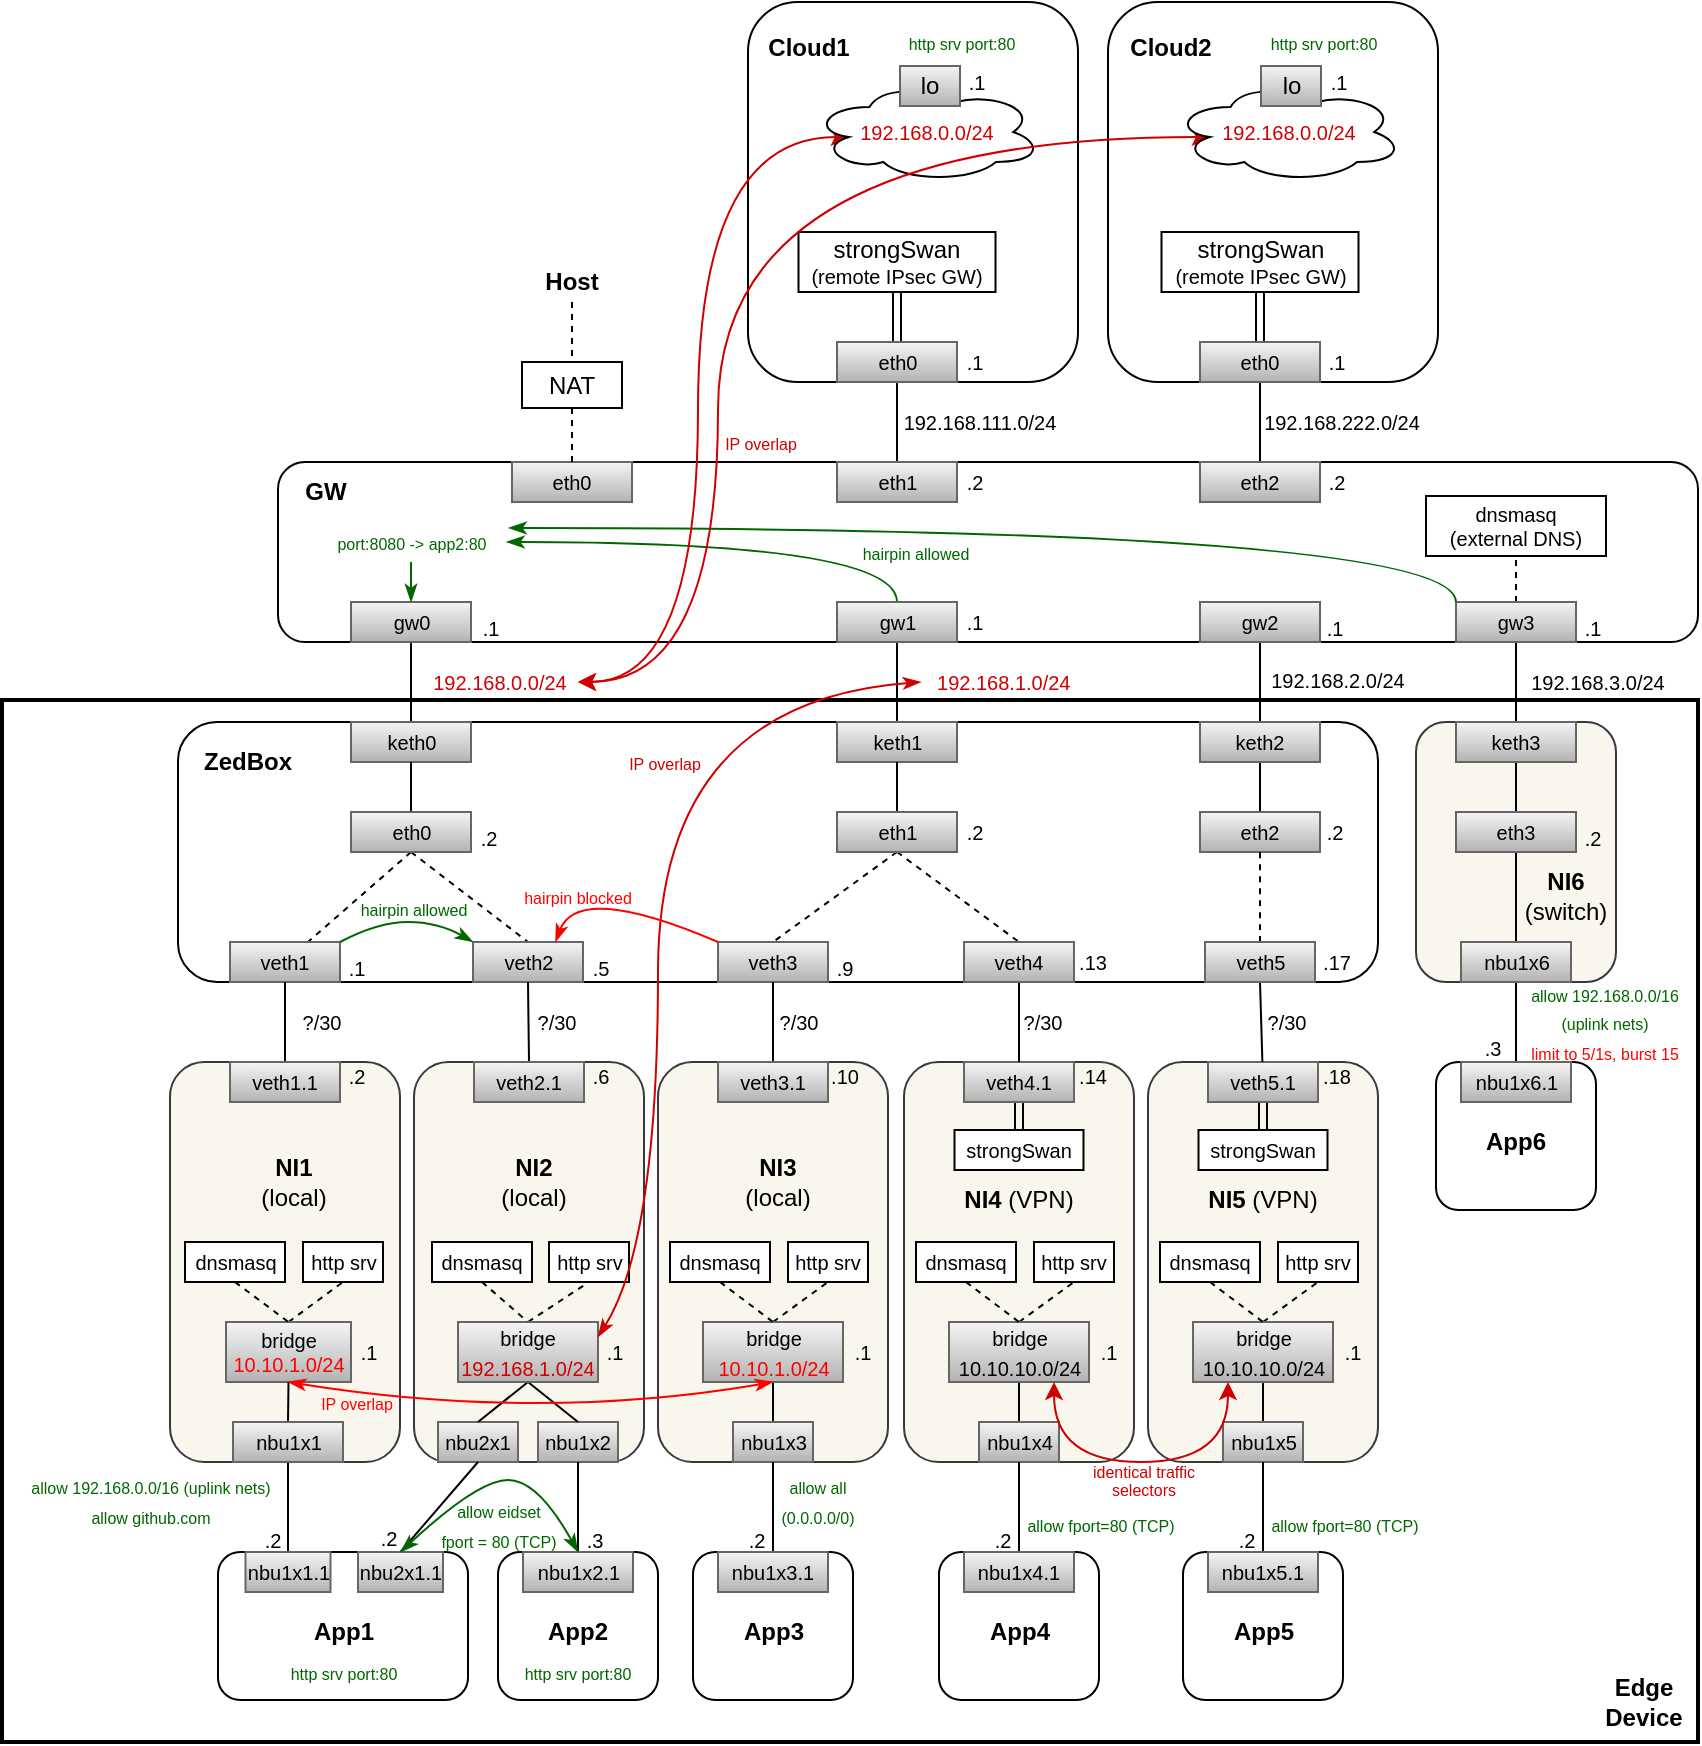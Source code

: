 <?xml version="1.0" encoding="UTF-8"?>
<mxfile version="14.8.3" type="google"><diagram id="ki4HQOGSQcFFigWU4_6V" name="Page-1"><mxGraphModel dx="1532" dy="1641" grid="1" gridSize="10" guides="1" tooltips="1" connect="1" arrows="1" fold="1" page="1" pageScale="1" pageWidth="850" pageHeight="1100" math="0" shadow="0"><root><mxCell id="0"/><mxCell id="1" parent="0"/><mxCell id="-4vxri46I-YzvpETTeQ4-164" value="" style="rounded=0;whiteSpace=wrap;html=1;strokeWidth=2;" parent="1" vertex="1"><mxGeometry x="-58" y="209" width="848" height="521" as="geometry"/></mxCell><mxCell id="Ay6CWOGOQ3Fw5zskEzBi-1" value="" style="rounded=1;whiteSpace=wrap;html=1;fillColor=#f9f7ed;strokeColor=#36393d;" parent="1" vertex="1"><mxGeometry x="649" y="220" width="100" height="130" as="geometry"/></mxCell><mxCell id="-4vxri46I-YzvpETTeQ4-2" value="" style="rounded=1;whiteSpace=wrap;html=1;" parent="1" vertex="1"><mxGeometry x="80" y="90" width="710" height="90" as="geometry"/></mxCell><mxCell id="-4vxri46I-YzvpETTeQ4-14" style="edgeStyle=orthogonalEdgeStyle;rounded=0;orthogonalLoop=1;jettySize=auto;html=1;exitX=0.5;exitY=1;exitDx=0;exitDy=0;entryX=0.5;entryY=0;entryDx=0;entryDy=0;endArrow=none;endFill=0;" parent="1" source="-4vxri46I-YzvpETTeQ4-3" target="-4vxri46I-YzvpETTeQ4-11" edge="1"><mxGeometry relative="1" as="geometry"/></mxCell><mxCell id="-4vxri46I-YzvpETTeQ4-3" value="&lt;font style=&quot;font-size: 10px&quot;&gt;gw0&lt;/font&gt;" style="rounded=0;whiteSpace=wrap;html=1;gradientColor=#b3b3b3;fillColor=#f5f5f5;strokeColor=#666666;" parent="1" vertex="1"><mxGeometry x="116.5" y="160" width="60" height="20" as="geometry"/></mxCell><mxCell id="-4vxri46I-YzvpETTeQ4-15" style="edgeStyle=orthogonalEdgeStyle;rounded=0;orthogonalLoop=1;jettySize=auto;html=1;exitX=0.5;exitY=1;exitDx=0;exitDy=0;entryX=0.5;entryY=0;entryDx=0;entryDy=0;endArrow=none;endFill=0;" parent="1" source="-4vxri46I-YzvpETTeQ4-4" target="-4vxri46I-YzvpETTeQ4-12" edge="1"><mxGeometry relative="1" as="geometry"/></mxCell><mxCell id="-4vxri46I-YzvpETTeQ4-133" style="edgeStyle=orthogonalEdgeStyle;rounded=0;orthogonalLoop=1;jettySize=auto;html=1;exitX=0.5;exitY=0;exitDx=0;exitDy=0;entryX=1;entryY=0.5;entryDx=0;entryDy=0;startArrow=none;startFill=0;endArrow=classicThin;endFill=1;strokeColor=#006600;curved=1;" parent="1" source="-4vxri46I-YzvpETTeQ4-4" target="-4vxri46I-YzvpETTeQ4-130" edge="1"><mxGeometry relative="1" as="geometry"/></mxCell><mxCell id="-4vxri46I-YzvpETTeQ4-4" value="&lt;font style=&quot;font-size: 10px&quot;&gt;gw1&lt;/font&gt;" style="rounded=0;whiteSpace=wrap;html=1;gradientColor=#b3b3b3;fillColor=#f5f5f5;strokeColor=#666666;" parent="1" vertex="1"><mxGeometry x="359.5" y="160" width="60" height="20" as="geometry"/></mxCell><mxCell id="-4vxri46I-YzvpETTeQ4-16" style="edgeStyle=orthogonalEdgeStyle;rounded=0;orthogonalLoop=1;jettySize=auto;html=1;exitX=0.5;exitY=1;exitDx=0;exitDy=0;endArrow=none;endFill=0;" parent="1" source="-4vxri46I-YzvpETTeQ4-5" target="-4vxri46I-YzvpETTeQ4-13" edge="1"><mxGeometry relative="1" as="geometry"/></mxCell><mxCell id="-4vxri46I-YzvpETTeQ4-46" style="edgeStyle=none;rounded=0;orthogonalLoop=1;jettySize=auto;html=1;exitX=0.5;exitY=0;exitDx=0;exitDy=0;entryX=0.5;entryY=0;entryDx=0;entryDy=0;dashed=1;endArrow=none;endFill=0;" parent="1" source="-4vxri46I-YzvpETTeQ4-5" target="-4vxri46I-YzvpETTeQ4-6" edge="1"><mxGeometry relative="1" as="geometry"/></mxCell><mxCell id="-4vxri46I-YzvpETTeQ4-5" value="&lt;font style=&quot;font-size: 10px&quot;&gt;gw3&lt;/font&gt;" style="rounded=0;whiteSpace=wrap;html=1;gradientColor=#b3b3b3;fillColor=#f5f5f5;strokeColor=#666666;" parent="1" vertex="1"><mxGeometry x="669" y="160" width="60" height="20" as="geometry"/></mxCell><mxCell id="-4vxri46I-YzvpETTeQ4-6" value="&lt;div style=&quot;font-size: 10px&quot;&gt;&lt;font style=&quot;font-size: 10px&quot;&gt;dnsmasq&lt;/font&gt;&lt;/div&gt;&lt;div style=&quot;font-size: 10px&quot;&gt;&lt;font style=&quot;font-size: 10px&quot;&gt;(external DNS)&lt;br&gt;&lt;/font&gt;&lt;/div&gt;" style="rounded=0;whiteSpace=wrap;html=1;" parent="1" vertex="1"><mxGeometry x="654" y="107" width="90" height="30" as="geometry"/></mxCell><mxCell id="-4vxri46I-YzvpETTeQ4-8" value="&lt;font style=&quot;font-size: 12px&quot;&gt;&lt;b&gt;&lt;font style=&quot;font-size: 12px&quot;&gt;GW&lt;/font&gt;&lt;/b&gt;&lt;/font&gt;" style="text;html=1;strokeColor=none;fillColor=none;align=center;verticalAlign=middle;whiteSpace=wrap;rounded=0;" parent="1" vertex="1"><mxGeometry x="83.5" y="95" width="40" height="20" as="geometry"/></mxCell><mxCell id="-4vxri46I-YzvpETTeQ4-9" value="" style="rounded=1;whiteSpace=wrap;html=1;" parent="1" vertex="1"><mxGeometry x="30" y="220" width="600" height="130" as="geometry"/></mxCell><mxCell id="-4vxri46I-YzvpETTeQ4-10" value="&lt;b&gt;ZedBox&lt;/b&gt;" style="text;html=1;strokeColor=none;fillColor=none;align=center;verticalAlign=middle;whiteSpace=wrap;rounded=0;" parent="1" vertex="1"><mxGeometry x="44.5" y="230" width="40" height="20" as="geometry"/></mxCell><mxCell id="-4vxri46I-YzvpETTeQ4-11" value="&lt;font style=&quot;font-size: 10px&quot;&gt;keth0&lt;/font&gt;" style="rounded=0;whiteSpace=wrap;html=1;gradientColor=#b3b3b3;fillColor=#f5f5f5;strokeColor=#666666;" parent="1" vertex="1"><mxGeometry x="116.5" y="220" width="60" height="20" as="geometry"/></mxCell><mxCell id="-4vxri46I-YzvpETTeQ4-12" value="&lt;font style=&quot;font-size: 10px&quot;&gt;keth1&lt;/font&gt;" style="rounded=0;whiteSpace=wrap;html=1;gradientColor=#b3b3b3;fillColor=#f5f5f5;strokeColor=#666666;" parent="1" vertex="1"><mxGeometry x="359.5" y="220" width="60" height="20" as="geometry"/></mxCell><mxCell id="-4vxri46I-YzvpETTeQ4-54" style="edgeStyle=none;rounded=0;orthogonalLoop=1;jettySize=auto;html=1;exitX=0.5;exitY=1;exitDx=0;exitDy=0;entryX=0.5;entryY=0;entryDx=0;entryDy=0;endArrow=none;endFill=0;" parent="1" source="-4vxri46I-YzvpETTeQ4-13" target="-4vxri46I-YzvpETTeQ4-53" edge="1"><mxGeometry relative="1" as="geometry"/></mxCell><mxCell id="-4vxri46I-YzvpETTeQ4-13" value="&lt;font style=&quot;font-size: 10px&quot;&gt;keth3&lt;/font&gt;" style="rounded=0;whiteSpace=wrap;html=1;gradientColor=#b3b3b3;fillColor=#f5f5f5;strokeColor=#666666;" parent="1" vertex="1"><mxGeometry x="669" y="220" width="60" height="20" as="geometry"/></mxCell><mxCell id="-4vxri46I-YzvpETTeQ4-25" style="edgeStyle=orthogonalEdgeStyle;rounded=0;orthogonalLoop=1;jettySize=auto;html=1;exitX=0.5;exitY=0;exitDx=0;exitDy=0;entryX=0.5;entryY=1;entryDx=0;entryDy=0;endArrow=none;endFill=0;" parent="1" source="-4vxri46I-YzvpETTeQ4-17" target="-4vxri46I-YzvpETTeQ4-11" edge="1"><mxGeometry relative="1" as="geometry"/></mxCell><mxCell id="-4vxri46I-YzvpETTeQ4-34" style="rounded=0;orthogonalLoop=1;jettySize=auto;html=1;exitX=0.5;exitY=1;exitDx=0;exitDy=0;endArrow=none;endFill=0;dashed=1;" parent="1" source="-4vxri46I-YzvpETTeQ4-17" target="-4vxri46I-YzvpETTeQ4-31" edge="1"><mxGeometry relative="1" as="geometry"/></mxCell><mxCell id="-4vxri46I-YzvpETTeQ4-35" style="edgeStyle=none;rounded=0;orthogonalLoop=1;jettySize=auto;html=1;exitX=0.5;exitY=1;exitDx=0;exitDy=0;entryX=0.5;entryY=0;entryDx=0;entryDy=0;dashed=1;endArrow=none;endFill=0;" parent="1" source="-4vxri46I-YzvpETTeQ4-17" target="-4vxri46I-YzvpETTeQ4-32" edge="1"><mxGeometry relative="1" as="geometry"/></mxCell><mxCell id="-4vxri46I-YzvpETTeQ4-17" value="&lt;font style=&quot;font-size: 10px&quot;&gt;eth0&lt;/font&gt;" style="rounded=0;whiteSpace=wrap;html=1;gradientColor=#b3b3b3;fillColor=#f5f5f5;strokeColor=#666666;" parent="1" vertex="1"><mxGeometry x="116.5" y="265" width="60" height="20" as="geometry"/></mxCell><mxCell id="-4vxri46I-YzvpETTeQ4-18" value="&lt;font style=&quot;font-size: 10px&quot;&gt;eth0&lt;/font&gt;" style="rounded=0;whiteSpace=wrap;html=1;gradientColor=#b3b3b3;fillColor=#f5f5f5;strokeColor=#666666;" parent="1" vertex="1"><mxGeometry x="197" y="90" width="60" height="20" as="geometry"/></mxCell><mxCell id="-4vxri46I-YzvpETTeQ4-20" value="&lt;b&gt;Host&lt;/b&gt;" style="text;html=1;strokeColor=none;fillColor=none;align=center;verticalAlign=middle;whiteSpace=wrap;rounded=0;" parent="1" vertex="1"><mxGeometry x="207" y="-10" width="40" height="20" as="geometry"/></mxCell><mxCell id="-4vxri46I-YzvpETTeQ4-22" style="edgeStyle=orthogonalEdgeStyle;rounded=0;orthogonalLoop=1;jettySize=auto;html=1;exitX=0.5;exitY=1;exitDx=0;exitDy=0;entryX=0.5;entryY=0;entryDx=0;entryDy=0;dashed=1;endArrow=none;endFill=0;startArrow=none;" parent="1" source="-4vxri46I-YzvpETTeQ4-21" target="-4vxri46I-YzvpETTeQ4-18" edge="1"><mxGeometry relative="1" as="geometry"/></mxCell><mxCell id="-4vxri46I-YzvpETTeQ4-27" style="edgeStyle=orthogonalEdgeStyle;rounded=0;orthogonalLoop=1;jettySize=auto;html=1;exitX=0.5;exitY=0;exitDx=0;exitDy=0;entryX=0.5;entryY=1;entryDx=0;entryDy=0;endArrow=none;endFill=0;" parent="1" source="-4vxri46I-YzvpETTeQ4-26" target="-4vxri46I-YzvpETTeQ4-12" edge="1"><mxGeometry relative="1" as="geometry"/></mxCell><mxCell id="-4vxri46I-YzvpETTeQ4-36" style="edgeStyle=none;rounded=0;orthogonalLoop=1;jettySize=auto;html=1;exitX=0.5;exitY=1;exitDx=0;exitDy=0;entryX=0.5;entryY=0;entryDx=0;entryDy=0;dashed=1;endArrow=none;endFill=0;" parent="1" source="-4vxri46I-YzvpETTeQ4-26" target="-4vxri46I-YzvpETTeQ4-33" edge="1"><mxGeometry relative="1" as="geometry"/></mxCell><mxCell id="a26j7QtW1zRYXBNR3rAp-39" style="edgeStyle=none;rounded=0;orthogonalLoop=1;jettySize=auto;html=1;exitX=0.5;exitY=1;exitDx=0;exitDy=0;entryX=0.5;entryY=0;entryDx=0;entryDy=0;startArrow=none;startFill=0;endArrow=none;endFill=0;strokeColor=#000000;dashed=1;" parent="1" source="-4vxri46I-YzvpETTeQ4-26" target="a26j7QtW1zRYXBNR3rAp-35" edge="1"><mxGeometry relative="1" as="geometry"/></mxCell><mxCell id="-4vxri46I-YzvpETTeQ4-26" value="&lt;font style=&quot;font-size: 10px&quot;&gt;eth1&lt;/font&gt;" style="rounded=0;whiteSpace=wrap;html=1;gradientColor=#b3b3b3;fillColor=#f5f5f5;strokeColor=#666666;" parent="1" vertex="1"><mxGeometry x="359.5" y="265" width="60" height="20" as="geometry"/></mxCell><mxCell id="-4vxri46I-YzvpETTeQ4-45" style="edgeStyle=none;rounded=0;orthogonalLoop=1;jettySize=auto;html=1;exitX=0.5;exitY=1;exitDx=0;exitDy=0;entryX=0.5;entryY=0;entryDx=0;entryDy=0;endArrow=none;endFill=0;" parent="1" source="-4vxri46I-YzvpETTeQ4-29" target="-4vxri46I-YzvpETTeQ4-43" edge="1"><mxGeometry relative="1" as="geometry"/></mxCell><mxCell id="-4vxri46I-YzvpETTeQ4-55" style="edgeStyle=none;rounded=0;orthogonalLoop=1;jettySize=auto;html=1;exitX=0.5;exitY=0;exitDx=0;exitDy=0;entryX=0.5;entryY=1;entryDx=0;entryDy=0;endArrow=none;endFill=0;" parent="1" source="-4vxri46I-YzvpETTeQ4-29" target="-4vxri46I-YzvpETTeQ4-53" edge="1"><mxGeometry relative="1" as="geometry"/></mxCell><mxCell id="-4vxri46I-YzvpETTeQ4-29" value="&lt;font style=&quot;font-size: 10px&quot;&gt;nbu1x6&lt;/font&gt;" style="rounded=0;whiteSpace=wrap;html=1;fillColor=#f5f5f5;strokeColor=#666666;gradientColor=#b3b3b3;" parent="1" vertex="1"><mxGeometry x="671.5" y="330" width="55" height="20" as="geometry"/></mxCell><mxCell id="-4vxri46I-YzvpETTeQ4-31" value="&lt;font style=&quot;font-size: 10px&quot;&gt;veth1&lt;/font&gt;" style="rounded=0;whiteSpace=wrap;html=1;fillColor=#f5f5f5;strokeColor=#666666;gradientColor=#b3b3b3;" parent="1" vertex="1"><mxGeometry x="56" y="330" width="55" height="20" as="geometry"/></mxCell><mxCell id="-4vxri46I-YzvpETTeQ4-32" value="&lt;font style=&quot;font-size: 10px&quot;&gt;veth2&lt;/font&gt;" style="rounded=0;whiteSpace=wrap;html=1;fillColor=#f5f5f5;strokeColor=#666666;gradientColor=#b3b3b3;" parent="1" vertex="1"><mxGeometry x="177.5" y="330" width="55" height="20" as="geometry"/></mxCell><mxCell id="-4vxri46I-YzvpETTeQ4-33" value="&lt;font style=&quot;font-size: 10px&quot;&gt;veth3&lt;/font&gt;" style="rounded=0;whiteSpace=wrap;html=1;fillColor=#f5f5f5;strokeColor=#666666;gradientColor=#b3b3b3;" parent="1" vertex="1"><mxGeometry x="300" y="330" width="55" height="20" as="geometry"/></mxCell><mxCell id="-4vxri46I-YzvpETTeQ4-37" style="edgeStyle=none;rounded=0;orthogonalLoop=1;jettySize=auto;html=1;exitX=0.5;exitY=1;exitDx=0;exitDy=0;dashed=1;endArrow=none;endFill=0;" parent="1" source="-4vxri46I-YzvpETTeQ4-33" target="-4vxri46I-YzvpETTeQ4-33" edge="1"><mxGeometry relative="1" as="geometry"/></mxCell><mxCell id="-4vxri46I-YzvpETTeQ4-38" style="edgeStyle=none;rounded=0;orthogonalLoop=1;jettySize=auto;html=1;exitX=0.5;exitY=1;exitDx=0;exitDy=0;dashed=1;endArrow=none;endFill=0;" parent="1" source="-4vxri46I-YzvpETTeQ4-21" target="-4vxri46I-YzvpETTeQ4-21" edge="1"><mxGeometry relative="1" as="geometry"/></mxCell><mxCell id="-4vxri46I-YzvpETTeQ4-21" value="NAT" style="rounded=0;whiteSpace=wrap;html=1;" parent="1" vertex="1"><mxGeometry x="202" y="40" width="50" height="23" as="geometry"/></mxCell><mxCell id="-4vxri46I-YzvpETTeQ4-39" value="" style="edgeStyle=orthogonalEdgeStyle;rounded=0;orthogonalLoop=1;jettySize=auto;html=1;exitX=0.5;exitY=1;exitDx=0;exitDy=0;entryX=0.5;entryY=0;entryDx=0;entryDy=0;dashed=1;endArrow=none;endFill=0;" parent="1" source="-4vxri46I-YzvpETTeQ4-20" target="-4vxri46I-YzvpETTeQ4-21" edge="1"><mxGeometry relative="1" as="geometry"><mxPoint x="227" y="-20" as="sourcePoint"/><mxPoint x="227" y="90" as="targetPoint"/></mxGeometry></mxCell><mxCell id="-4vxri46I-YzvpETTeQ4-41" value="" style="rounded=1;whiteSpace=wrap;html=1;fillColor=#f9f7ed;strokeColor=#36393d;" parent="1" vertex="1"><mxGeometry x="270" y="390" width="115" height="200" as="geometry"/></mxCell><mxCell id="-4vxri46I-YzvpETTeQ4-42" value="" style="rounded=1;whiteSpace=wrap;html=1;" parent="1" vertex="1"><mxGeometry x="659" y="390" width="80" height="74" as="geometry"/></mxCell><mxCell id="-4vxri46I-YzvpETTeQ4-43" value="&lt;font style=&quot;font-size: 10px&quot;&gt;nbu1x6&lt;/font&gt;&lt;font style=&quot;font-size: 10px&quot;&gt;.1&lt;/font&gt;" style="rounded=0;whiteSpace=wrap;html=1;fillColor=#f5f5f5;strokeColor=#666666;gradientColor=#b3b3b3;" parent="1" vertex="1"><mxGeometry x="671.5" y="390" width="55" height="20" as="geometry"/></mxCell><mxCell id="-4vxri46I-YzvpETTeQ4-44" value="&lt;b&gt;App6&lt;/b&gt;" style="text;html=1;strokeColor=none;fillColor=none;align=center;verticalAlign=middle;whiteSpace=wrap;rounded=0;" parent="1" vertex="1"><mxGeometry x="679" y="420" width="40" height="20" as="geometry"/></mxCell><mxCell id="-4vxri46I-YzvpETTeQ4-96" style="edgeStyle=none;rounded=0;orthogonalLoop=1;jettySize=auto;html=1;exitX=0.5;exitY=0;exitDx=0;exitDy=0;entryX=0.5;entryY=1;entryDx=0;entryDy=0;endArrow=none;endFill=0;" parent="1" source="-4vxri46I-YzvpETTeQ4-47" target="-4vxri46I-YzvpETTeQ4-33" edge="1"><mxGeometry relative="1" as="geometry"/></mxCell><mxCell id="-4vxri46I-YzvpETTeQ4-47" value="&lt;font style=&quot;font-size: 10px&quot;&gt;veth3&lt;/font&gt;&lt;font style=&quot;font-size: 10px&quot;&gt;.1&lt;/font&gt;" style="rounded=0;whiteSpace=wrap;html=1;fillColor=#f5f5f5;strokeColor=#666666;gradientColor=#b3b3b3;" parent="1" vertex="1"><mxGeometry x="300" y="390" width="55" height="20" as="geometry"/></mxCell><mxCell id="-4vxri46I-YzvpETTeQ4-48" value="" style="rounded=1;whiteSpace=wrap;html=1;fillColor=#f9f7ed;strokeColor=#36393d;" parent="1" vertex="1"><mxGeometry x="148" y="390" width="115" height="200" as="geometry"/></mxCell><mxCell id="-4vxri46I-YzvpETTeQ4-49" value="" style="rounded=1;whiteSpace=wrap;html=1;fillColor=#f9f7ed;strokeColor=#36393d;" parent="1" vertex="1"><mxGeometry x="26" y="390" width="115" height="200" as="geometry"/></mxCell><mxCell id="-4vxri46I-YzvpETTeQ4-67" style="edgeStyle=none;rounded=0;orthogonalLoop=1;jettySize=auto;html=1;exitX=0.5;exitY=0;exitDx=0;exitDy=0;entryX=0.5;entryY=1;entryDx=0;entryDy=0;endArrow=none;endFill=0;" parent="1" source="-4vxri46I-YzvpETTeQ4-51" target="-4vxri46I-YzvpETTeQ4-32" edge="1"><mxGeometry relative="1" as="geometry"/></mxCell><mxCell id="-4vxri46I-YzvpETTeQ4-51" value="&lt;font style=&quot;font-size: 10px&quot;&gt;veth2&lt;/font&gt;&lt;font style=&quot;font-size: 10px&quot;&gt;.1&lt;/font&gt;" style="rounded=0;whiteSpace=wrap;html=1;fillColor=#f5f5f5;strokeColor=#666666;gradientColor=#b3b3b3;" parent="1" vertex="1"><mxGeometry x="178" y="390" width="55" height="20" as="geometry"/></mxCell><mxCell id="-4vxri46I-YzvpETTeQ4-66" style="edgeStyle=none;rounded=0;orthogonalLoop=1;jettySize=auto;html=1;exitX=0.5;exitY=0;exitDx=0;exitDy=0;entryX=0.5;entryY=1;entryDx=0;entryDy=0;endArrow=none;endFill=0;" parent="1" source="-4vxri46I-YzvpETTeQ4-52" target="-4vxri46I-YzvpETTeQ4-31" edge="1"><mxGeometry relative="1" as="geometry"/></mxCell><mxCell id="-4vxri46I-YzvpETTeQ4-52" value="&lt;font style=&quot;font-size: 10px&quot;&gt;veth1&lt;/font&gt;&lt;font style=&quot;font-size: 10px&quot;&gt;.1&lt;/font&gt;" style="rounded=0;whiteSpace=wrap;html=1;fillColor=#f5f5f5;strokeColor=#666666;gradientColor=#b3b3b3;" parent="1" vertex="1"><mxGeometry x="56" y="390" width="55" height="20" as="geometry"/></mxCell><mxCell id="-4vxri46I-YzvpETTeQ4-53" value="&lt;font style=&quot;font-size: 10px&quot;&gt;eth3&lt;/font&gt;" style="rounded=0;whiteSpace=wrap;html=1;gradientColor=#b3b3b3;fillColor=#f5f5f5;strokeColor=#666666;" parent="1" vertex="1"><mxGeometry x="669" y="265" width="60" height="20" as="geometry"/></mxCell><mxCell id="-4vxri46I-YzvpETTeQ4-65" style="edgeStyle=none;rounded=0;orthogonalLoop=1;jettySize=auto;html=1;exitX=0.5;exitY=0;exitDx=0;exitDy=0;entryX=0.5;entryY=1;entryDx=0;entryDy=0;endArrow=none;endFill=0;" parent="1" source="-4vxri46I-YzvpETTeQ4-57" target="-4vxri46I-YzvpETTeQ4-60" edge="1"><mxGeometry relative="1" as="geometry"/></mxCell><mxCell id="-4vxri46I-YzvpETTeQ4-56" value="" style="rounded=1;whiteSpace=wrap;html=1;" parent="1" vertex="1"><mxGeometry x="50" y="635" width="125" height="74" as="geometry"/></mxCell><mxCell id="-4vxri46I-YzvpETTeQ4-57" value="&lt;font style=&quot;font-size: 10px&quot;&gt;nbu1x1&lt;/font&gt;&lt;font style=&quot;font-size: 10px&quot;&gt;.1&lt;/font&gt;" style="rounded=0;whiteSpace=wrap;html=1;fillColor=#f5f5f5;strokeColor=#666666;gradientColor=#b3b3b3;" parent="1" vertex="1"><mxGeometry x="63.75" y="635" width="42.5" height="20" as="geometry"/></mxCell><mxCell id="-4vxri46I-YzvpETTeQ4-58" value="&lt;b&gt;App1&lt;/b&gt;" style="text;html=1;strokeColor=none;fillColor=none;align=center;verticalAlign=middle;whiteSpace=wrap;rounded=0;" parent="1" vertex="1"><mxGeometry x="92.5" y="665" width="40" height="20" as="geometry"/></mxCell><mxCell id="-4vxri46I-YzvpETTeQ4-104" style="edgeStyle=none;rounded=0;orthogonalLoop=1;jettySize=auto;html=1;exitX=0.5;exitY=0;exitDx=0;exitDy=0;entryX=0.5;entryY=1;entryDx=0;entryDy=0;endArrow=none;endFill=0;dashed=1;" parent="1" source="-4vxri46I-YzvpETTeQ4-59" target="-4vxri46I-YzvpETTeQ4-103" edge="1"><mxGeometry relative="1" as="geometry"/></mxCell><mxCell id="-4vxri46I-YzvpETTeQ4-59" value="&lt;div style=&quot;font-size: 10px&quot;&gt;&lt;font style=&quot;font-size: 10px&quot;&gt;bridge&lt;/font&gt;&lt;/div&gt;&lt;div style=&quot;font-size: 10px&quot;&gt;&lt;font style=&quot;font-size: 10px&quot;&gt;&lt;font style=&quot;font-size: 10px&quot; color=&quot;#FF0000&quot;&gt;10.10.1.0/24&lt;/font&gt;&lt;br&gt;&lt;/font&gt;&lt;/div&gt;" style="rounded=0;whiteSpace=wrap;html=1;fillColor=#f5f5f5;strokeColor=#666666;gradientColor=#b3b3b3;" parent="1" vertex="1"><mxGeometry x="54" y="520" width="62.5" height="30" as="geometry"/></mxCell><mxCell id="-4vxri46I-YzvpETTeQ4-61" style="edgeStyle=none;rounded=0;orthogonalLoop=1;jettySize=auto;html=1;exitX=0.5;exitY=0;exitDx=0;exitDy=0;entryX=0.5;entryY=1;entryDx=0;entryDy=0;endArrow=none;endFill=0;" parent="1" source="-4vxri46I-YzvpETTeQ4-60" target="-4vxri46I-YzvpETTeQ4-59" edge="1"><mxGeometry relative="1" as="geometry"/></mxCell><mxCell id="-4vxri46I-YzvpETTeQ4-60" value="&lt;font style=&quot;font-size: 10px&quot;&gt;nbu1x1&lt;/font&gt;" style="rounded=0;whiteSpace=wrap;html=1;fillColor=#f5f5f5;strokeColor=#666666;gradientColor=#b3b3b3;" parent="1" vertex="1"><mxGeometry x="57.5" y="570" width="55" height="20" as="geometry"/></mxCell><mxCell id="-4vxri46I-YzvpETTeQ4-64" style="edgeStyle=none;rounded=0;orthogonalLoop=1;jettySize=auto;html=1;exitX=0.5;exitY=1;exitDx=0;exitDy=0;endArrow=none;endFill=0;dashed=1;entryX=0.5;entryY=0;entryDx=0;entryDy=0;" parent="1" source="-4vxri46I-YzvpETTeQ4-63" target="-4vxri46I-YzvpETTeQ4-59" edge="1"><mxGeometry relative="1" as="geometry"/></mxCell><mxCell id="-4vxri46I-YzvpETTeQ4-63" value="&lt;div style=&quot;font-size: 10px&quot;&gt;&lt;font style=&quot;font-size: 10px&quot;&gt;dnsmasq&lt;/font&gt;&lt;/div&gt;" style="rounded=0;whiteSpace=wrap;html=1;" parent="1" vertex="1"><mxGeometry x="33.5" y="480" width="50" height="20" as="geometry"/></mxCell><mxCell id="-4vxri46I-YzvpETTeQ4-68" value="&lt;font style=&quot;font-size: 10px&quot;&gt;nbu2x1&lt;/font&gt;" style="rounded=0;whiteSpace=wrap;html=1;fillColor=#f5f5f5;strokeColor=#666666;gradientColor=#b3b3b3;" parent="1" vertex="1"><mxGeometry x="160" y="570" width="40" height="20" as="geometry"/></mxCell><mxCell id="-4vxri46I-YzvpETTeQ4-69" value="&lt;font style=&quot;font-size: 10px&quot;&gt;nbu1x2&lt;/font&gt;" style="rounded=0;whiteSpace=wrap;html=1;fillColor=#f5f5f5;strokeColor=#666666;gradientColor=#b3b3b3;" parent="1" vertex="1"><mxGeometry x="210" y="570" width="40" height="20" as="geometry"/></mxCell><mxCell id="-4vxri46I-YzvpETTeQ4-87" style="edgeStyle=none;rounded=0;orthogonalLoop=1;jettySize=auto;html=1;exitX=0.5;exitY=0;exitDx=0;exitDy=0;entryX=0.5;entryY=1;entryDx=0;entryDy=0;endArrow=none;endFill=0;" parent="1" source="-4vxri46I-YzvpETTeQ4-70" target="-4vxri46I-YzvpETTeQ4-68" edge="1"><mxGeometry relative="1" as="geometry"/></mxCell><mxCell id="-4vxri46I-YzvpETTeQ4-70" value="&lt;font style=&quot;font-size: 10px&quot;&gt;nbu2x1&lt;/font&gt;&lt;font style=&quot;font-size: 10px&quot;&gt;.1&lt;/font&gt;" style="rounded=0;whiteSpace=wrap;html=1;fillColor=#f5f5f5;strokeColor=#666666;gradientColor=#b3b3b3;" parent="1" vertex="1"><mxGeometry x="120" y="635" width="42.5" height="20" as="geometry"/></mxCell><mxCell id="-4vxri46I-YzvpETTeQ4-72" style="edgeStyle=none;rounded=0;orthogonalLoop=1;jettySize=auto;html=1;exitX=0.5;exitY=1;exitDx=0;exitDy=0;entryX=0.5;entryY=0;entryDx=0;entryDy=0;endArrow=none;endFill=0;" parent="1" source="-4vxri46I-YzvpETTeQ4-112" target="-4vxri46I-YzvpETTeQ4-68" edge="1"><mxGeometry relative="1" as="geometry"><mxPoint x="205.0" y="540" as="sourcePoint"/></mxGeometry></mxCell><mxCell id="-4vxri46I-YzvpETTeQ4-73" style="edgeStyle=none;rounded=0;orthogonalLoop=1;jettySize=auto;html=1;exitX=0.5;exitY=1;exitDx=0;exitDy=0;entryX=0.5;entryY=0;entryDx=0;entryDy=0;endArrow=none;endFill=0;" parent="1" source="-4vxri46I-YzvpETTeQ4-112" target="-4vxri46I-YzvpETTeQ4-69" edge="1"><mxGeometry relative="1" as="geometry"><mxPoint x="205.0" y="540" as="sourcePoint"/></mxGeometry></mxCell><mxCell id="-4vxri46I-YzvpETTeQ4-75" style="edgeStyle=none;rounded=0;orthogonalLoop=1;jettySize=auto;html=1;exitX=0.5;exitY=1;exitDx=0;exitDy=0;endArrow=none;endFill=0;dashed=1;entryX=0.5;entryY=0;entryDx=0;entryDy=0;" parent="1" source="-4vxri46I-YzvpETTeQ4-74" target="-4vxri46I-YzvpETTeQ4-112" edge="1"><mxGeometry relative="1" as="geometry"><mxPoint x="202.14" y="516.72" as="targetPoint"/></mxGeometry></mxCell><mxCell id="-4vxri46I-YzvpETTeQ4-74" value="&lt;div style=&quot;font-size: 10px&quot;&gt;&lt;font style=&quot;font-size: 10px&quot;&gt;dnsmasq&lt;/font&gt;&lt;/div&gt;" style="rounded=0;whiteSpace=wrap;html=1;" parent="1" vertex="1"><mxGeometry x="157" y="480" width="50" height="20" as="geometry"/></mxCell><mxCell id="-4vxri46I-YzvpETTeQ4-82" style="edgeStyle=none;rounded=0;orthogonalLoop=1;jettySize=auto;html=1;exitX=0.5;exitY=1;exitDx=0;exitDy=0;entryX=0.5;entryY=0;entryDx=0;entryDy=0;endArrow=none;endFill=0;" parent="1" source="-4vxri46I-YzvpETTeQ4-76" target="-4vxri46I-YzvpETTeQ4-79" edge="1"><mxGeometry relative="1" as="geometry"/></mxCell><mxCell id="-4vxri46I-YzvpETTeQ4-109" style="edgeStyle=none;rounded=0;orthogonalLoop=1;jettySize=auto;html=1;exitX=0.5;exitY=0;exitDx=0;exitDy=0;entryX=0.5;entryY=1;entryDx=0;entryDy=0;dashed=1;endArrow=none;endFill=0;" parent="1" source="-4vxri46I-YzvpETTeQ4-76" target="-4vxri46I-YzvpETTeQ4-107" edge="1"><mxGeometry relative="1" as="geometry"/></mxCell><mxCell id="-4vxri46I-YzvpETTeQ4-76" value="&lt;div&gt;&lt;font style=&quot;font-size: 10px&quot;&gt;bridge&lt;/font&gt;&lt;/div&gt;&lt;div&gt;&lt;font style=&quot;font-size: 10px&quot;&gt;&lt;font color=&quot;#FF0000&quot;&gt;10.10.1.0/24&lt;/font&gt;&lt;br&gt;&lt;/font&gt;&lt;/div&gt;" style="rounded=0;whiteSpace=wrap;html=1;fillColor=#f5f5f5;strokeColor=#666666;gradientColor=#b3b3b3;" parent="1" vertex="1"><mxGeometry x="292.5" y="520" width="70" height="30" as="geometry"/></mxCell><mxCell id="-4vxri46I-YzvpETTeQ4-78" style="edgeStyle=none;rounded=0;orthogonalLoop=1;jettySize=auto;html=1;exitX=0.5;exitY=1;exitDx=0;exitDy=0;dashed=1;endArrow=none;endFill=0;entryX=0.5;entryY=0;entryDx=0;entryDy=0;" parent="1" source="-4vxri46I-YzvpETTeQ4-77" target="-4vxri46I-YzvpETTeQ4-76" edge="1"><mxGeometry relative="1" as="geometry"/></mxCell><mxCell id="-4vxri46I-YzvpETTeQ4-77" value="&lt;div style=&quot;font-size: 10px&quot;&gt;&lt;font style=&quot;font-size: 10px&quot;&gt;dnsmasq&lt;/font&gt;&lt;/div&gt;" style="rounded=0;whiteSpace=wrap;html=1;" parent="1" vertex="1"><mxGeometry x="276" y="480" width="50" height="20" as="geometry"/></mxCell><mxCell id="-4vxri46I-YzvpETTeQ4-79" value="&lt;font style=&quot;font-size: 10px&quot;&gt;nbu1x3&lt;/font&gt;" style="rounded=0;whiteSpace=wrap;html=1;fillColor=#f5f5f5;strokeColor=#666666;gradientColor=#b3b3b3;" parent="1" vertex="1"><mxGeometry x="307.5" y="570" width="40" height="20" as="geometry"/></mxCell><mxCell id="-4vxri46I-YzvpETTeQ4-83" value="" style="rounded=1;whiteSpace=wrap;html=1;" parent="1" vertex="1"><mxGeometry x="287.5" y="635" width="80" height="74" as="geometry"/></mxCell><mxCell id="-4vxri46I-YzvpETTeQ4-86" style="edgeStyle=none;rounded=0;orthogonalLoop=1;jettySize=auto;html=1;exitX=0.5;exitY=0;exitDx=0;exitDy=0;entryX=0.5;entryY=1;entryDx=0;entryDy=0;endArrow=none;endFill=0;" parent="1" source="-4vxri46I-YzvpETTeQ4-84" target="-4vxri46I-YzvpETTeQ4-79" edge="1"><mxGeometry relative="1" as="geometry"/></mxCell><mxCell id="-4vxri46I-YzvpETTeQ4-84" value="&lt;font style=&quot;font-size: 10px&quot;&gt;nbu1x3&lt;/font&gt;&lt;font style=&quot;font-size: 10px&quot;&gt;.1&lt;/font&gt;" style="rounded=0;whiteSpace=wrap;html=1;fillColor=#f5f5f5;strokeColor=#666666;gradientColor=#b3b3b3;" parent="1" vertex="1"><mxGeometry x="300" y="635" width="55" height="20" as="geometry"/></mxCell><mxCell id="-4vxri46I-YzvpETTeQ4-85" value="&lt;b&gt;App3&lt;/b&gt;" style="text;html=1;strokeColor=none;fillColor=none;align=center;verticalAlign=middle;whiteSpace=wrap;rounded=0;" parent="1" vertex="1"><mxGeometry x="307.5" y="665" width="40" height="20" as="geometry"/></mxCell><mxCell id="-4vxri46I-YzvpETTeQ4-88" value="" style="rounded=1;whiteSpace=wrap;html=1;" parent="1" vertex="1"><mxGeometry x="190" y="635" width="80" height="74" as="geometry"/></mxCell><mxCell id="-4vxri46I-YzvpETTeQ4-91" style="edgeStyle=none;rounded=0;orthogonalLoop=1;jettySize=auto;html=1;exitX=0.5;exitY=0;exitDx=0;exitDy=0;entryX=0.5;entryY=1;entryDx=0;entryDy=0;endArrow=none;endFill=0;" parent="1" source="-4vxri46I-YzvpETTeQ4-89" target="-4vxri46I-YzvpETTeQ4-69" edge="1"><mxGeometry relative="1" as="geometry"/></mxCell><mxCell id="-4vxri46I-YzvpETTeQ4-89" value="&lt;font style=&quot;font-size: 10px&quot;&gt;nbu1x2&lt;/font&gt;&lt;font style=&quot;font-size: 10px&quot;&gt;.1&lt;/font&gt;" style="rounded=0;whiteSpace=wrap;html=1;fillColor=#f5f5f5;strokeColor=#666666;gradientColor=#b3b3b3;" parent="1" vertex="1"><mxGeometry x="202.5" y="635" width="55" height="20" as="geometry"/></mxCell><mxCell id="-4vxri46I-YzvpETTeQ4-90" value="&lt;b&gt;App2&lt;/b&gt;" style="text;html=1;strokeColor=none;fillColor=none;align=center;verticalAlign=middle;whiteSpace=wrap;rounded=0;" parent="1" vertex="1"><mxGeometry x="210" y="665" width="40" height="20" as="geometry"/></mxCell><mxCell id="-4vxri46I-YzvpETTeQ4-92" value="&lt;div&gt;&lt;b&gt;NI1&lt;/b&gt;&lt;/div&gt;&lt;div&gt;(local)&lt;b&gt;&lt;br&gt;&lt;/b&gt;&lt;/div&gt;" style="text;html=1;strokeColor=none;fillColor=none;align=center;verticalAlign=middle;whiteSpace=wrap;rounded=0;" parent="1" vertex="1"><mxGeometry x="67.5" y="440" width="40" height="20" as="geometry"/></mxCell><mxCell id="-4vxri46I-YzvpETTeQ4-93" value="&lt;div&gt;&lt;b&gt;NI2&lt;/b&gt;&lt;/div&gt;&lt;div&gt;(local)&lt;b&gt;&lt;br&gt;&lt;/b&gt;&lt;/div&gt;" style="text;html=1;strokeColor=none;fillColor=none;align=center;verticalAlign=middle;whiteSpace=wrap;rounded=0;" parent="1" vertex="1"><mxGeometry x="188" y="440" width="40" height="20" as="geometry"/></mxCell><mxCell id="-4vxri46I-YzvpETTeQ4-94" value="&lt;div&gt;&lt;b&gt;NI3&lt;/b&gt;&lt;/div&gt;&lt;div&gt;(local)&lt;b&gt;&lt;br&gt;&lt;/b&gt;&lt;/div&gt;" style="text;html=1;strokeColor=none;fillColor=none;align=center;verticalAlign=middle;whiteSpace=wrap;rounded=0;" parent="1" vertex="1"><mxGeometry x="310" y="440" width="40" height="20" as="geometry"/></mxCell><mxCell id="-4vxri46I-YzvpETTeQ4-95" value="&lt;div&gt;&lt;b&gt;NI6&lt;/b&gt;&lt;/div&gt;(switch)" style="text;html=1;strokeColor=none;fillColor=none;align=center;verticalAlign=middle;whiteSpace=wrap;rounded=0;" parent="1" vertex="1"><mxGeometry x="704" y="297" width="40" height="20" as="geometry"/></mxCell><mxCell id="-4vxri46I-YzvpETTeQ4-97" value="&lt;font style=&quot;font-size: 8px&quot; color=&quot;#006600&quot;&gt;http srv port:80&lt;/font&gt;" style="text;html=1;strokeColor=none;fillColor=none;align=center;verticalAlign=middle;whiteSpace=wrap;rounded=0;" parent="1" vertex="1"><mxGeometry x="82.5" y="685" width="60" height="20" as="geometry"/></mxCell><mxCell id="-4vxri46I-YzvpETTeQ4-98" value="&lt;font style=&quot;font-size: 8px&quot; color=&quot;#006600&quot;&gt;http srv port:80&lt;/font&gt;" style="text;html=1;strokeColor=none;fillColor=none;align=center;verticalAlign=middle;whiteSpace=wrap;rounded=0;" parent="1" vertex="1"><mxGeometry x="200" y="685" width="60" height="20" as="geometry"/></mxCell><mxCell id="-4vxri46I-YzvpETTeQ4-101" value="&lt;div&gt;&lt;font style=&quot;font-size: 8px&quot; color=&quot;#006600&quot;&gt;allow 192.168.0.0/16&lt;/font&gt;&lt;/div&gt;&lt;div&gt;&lt;font style=&quot;font-size: 8px&quot; color=&quot;#006600&quot;&gt;(uplink nets)&lt;br&gt;&lt;/font&gt;&lt;/div&gt;&lt;font style=&quot;font-size: 8px&quot; color=&quot;#FF0000&quot;&gt;limit to 5/1s, burst 15&lt;/font&gt;" style="text;html=1;strokeColor=none;fillColor=none;align=center;verticalAlign=middle;whiteSpace=wrap;rounded=0;" parent="1" vertex="1"><mxGeometry x="700" y="360" width="87" height="20" as="geometry"/></mxCell><mxCell id="-4vxri46I-YzvpETTeQ4-102" value="&lt;div&gt;&lt;font style=&quot;font-size: 8px&quot; color=&quot;#006600&quot;&gt;allow all&lt;/font&gt;&lt;/div&gt;&lt;div&gt;&lt;font style=&quot;font-size: 8px&quot; color=&quot;#006600&quot;&gt;(0.0.0.0/0)&lt;br&gt;&lt;/font&gt;&lt;/div&gt;" style="text;html=1;strokeColor=none;fillColor=none;align=center;verticalAlign=middle;whiteSpace=wrap;rounded=0;" parent="1" vertex="1"><mxGeometry x="330" y="599" width="40" height="20" as="geometry"/></mxCell><mxCell id="-4vxri46I-YzvpETTeQ4-103" value="&lt;font style=&quot;font-size: 10px&quot;&gt;http srv&lt;/font&gt;" style="rounded=0;whiteSpace=wrap;html=1;" parent="1" vertex="1"><mxGeometry x="92.5" y="480" width="40" height="20" as="geometry"/></mxCell><mxCell id="-4vxri46I-YzvpETTeQ4-105" value="&lt;font style=&quot;font-size: 10px&quot;&gt;http srv&lt;/font&gt;" style="rounded=0;whiteSpace=wrap;html=1;" parent="1" vertex="1"><mxGeometry x="215.5" y="480" width="40" height="20" as="geometry"/></mxCell><mxCell id="-4vxri46I-YzvpETTeQ4-107" value="&lt;font style=&quot;font-size: 10px&quot;&gt;http srv&lt;/font&gt;" style="rounded=0;whiteSpace=wrap;html=1;" parent="1" vertex="1"><mxGeometry x="335" y="480" width="40" height="20" as="geometry"/></mxCell><mxCell id="-4vxri46I-YzvpETTeQ4-110" value="&lt;div&gt;&lt;font style=&quot;font-size: 8px&quot; color=&quot;#006600&quot;&gt;allow eidset&lt;/font&gt;&lt;/div&gt;&lt;div&gt;&lt;font style=&quot;font-size: 8px&quot; color=&quot;#006600&quot;&gt;fport = 80 (TCP)&lt;br&gt;&lt;/font&gt;&lt;/div&gt;" style="text;html=1;strokeColor=none;fillColor=none;align=center;verticalAlign=middle;whiteSpace=wrap;rounded=0;" parent="1" vertex="1"><mxGeometry x="160" y="611" width="60.5" height="20" as="geometry"/></mxCell><mxCell id="-4vxri46I-YzvpETTeQ4-111" value="" style="curved=1;endArrow=classicThin;html=1;entryX=0.5;entryY=0;entryDx=0;entryDy=0;exitX=0.5;exitY=0;exitDx=0;exitDy=0;strokeColor=#006600;startArrow=classicThin;startFill=1;endFill=1;" parent="1" source="-4vxri46I-YzvpETTeQ4-70" target="-4vxri46I-YzvpETTeQ4-89" edge="1"><mxGeometry width="50" height="50" relative="1" as="geometry"><mxPoint x="100" y="779" as="sourcePoint"/><mxPoint x="150" y="729" as="targetPoint"/><Array as="points"><mxPoint x="180" y="599"/><mxPoint x="210" y="599"/></Array></mxGeometry></mxCell><mxCell id="-4vxri46I-YzvpETTeQ4-113" style="edgeStyle=none;rounded=0;orthogonalLoop=1;jettySize=auto;html=1;exitX=0.5;exitY=0;exitDx=0;exitDy=0;entryX=0.5;entryY=1;entryDx=0;entryDy=0;dashed=1;startArrow=none;startFill=0;endArrow=none;endFill=0;" parent="1" source="-4vxri46I-YzvpETTeQ4-112" target="-4vxri46I-YzvpETTeQ4-105" edge="1"><mxGeometry relative="1" as="geometry"/></mxCell><mxCell id="-4vxri46I-YzvpETTeQ4-112" value="&lt;div&gt;&lt;font style=&quot;font-size: 10px&quot;&gt;bridge&lt;/font&gt;&lt;/div&gt;&lt;div&gt;&lt;font style=&quot;font-size: 10px&quot;&gt;&lt;font color=&quot;#D10000&quot;&gt;192.168.1.0/24&lt;/font&gt;&lt;br&gt;&lt;/font&gt;&lt;/div&gt;" style="rounded=0;whiteSpace=wrap;html=1;fillColor=#f5f5f5;strokeColor=#666666;gradientColor=#b3b3b3;" parent="1" vertex="1"><mxGeometry x="170" y="520" width="70" height="30" as="geometry"/></mxCell><mxCell id="-4vxri46I-YzvpETTeQ4-114" value="" style="curved=1;endArrow=classicThin;html=1;entryX=0.5;entryY=1;entryDx=0;entryDy=0;startArrow=classicThin;startFill=1;strokeColor=#FF0000;endFill=1;" parent="1" target="-4vxri46I-YzvpETTeQ4-76" edge="1"><mxGeometry width="50" height="50" relative="1" as="geometry"><mxPoint x="85" y="550" as="sourcePoint"/><mxPoint x="560" y="560" as="targetPoint"/><Array as="points"><mxPoint x="210" y="570"/></Array></mxGeometry></mxCell><mxCell id="-4vxri46I-YzvpETTeQ4-117" value="&lt;font style=&quot;font-size: 10px&quot; color=&quot;#D10000&quot;&gt;&amp;nbsp;192.168.1.0/24 &lt;br&gt;&lt;/font&gt;" style="text;html=1;strokeColor=none;fillColor=none;align=center;verticalAlign=middle;whiteSpace=wrap;rounded=0;" parent="1" vertex="1"><mxGeometry x="401.5" y="190" width="78.5" height="20" as="geometry"/></mxCell><mxCell id="-4vxri46I-YzvpETTeQ4-119" value="" style="curved=1;endArrow=classicThin;html=1;exitX=1;exitY=0.25;exitDx=0;exitDy=0;entryX=0;entryY=0.5;entryDx=0;entryDy=0;startArrow=classicThin;startFill=1;endFill=1;gradientColor=#ea6b66;fillColor=#f8cecc;strokeColor=#D10000;" parent="1" source="-4vxri46I-YzvpETTeQ4-112" target="-4vxri46I-YzvpETTeQ4-117" edge="1"><mxGeometry width="50" height="50" relative="1" as="geometry"><mxPoint x="640" y="300" as="sourcePoint"/><mxPoint x="690" y="250" as="targetPoint"/><Array as="points"><mxPoint x="270" y="480"/><mxPoint x="270" y="210"/></Array></mxGeometry></mxCell><mxCell id="-4vxri46I-YzvpETTeQ4-120" value="&lt;font style=&quot;font-size: 10px&quot; color=&quot;#D10000&quot;&gt;192.168.0.0/24&lt;/font&gt;" style="text;html=1;strokeColor=none;fillColor=none;align=center;verticalAlign=middle;whiteSpace=wrap;rounded=0;" parent="1" vertex="1"><mxGeometry x="150.5" y="190" width="79.5" height="20" as="geometry"/></mxCell><mxCell id="-4vxri46I-YzvpETTeQ4-121" value="&lt;font style=&quot;font-size: 10px&quot;&gt;192.168.3.0/24&lt;/font&gt;" style="text;html=1;strokeColor=none;fillColor=none;align=center;verticalAlign=middle;whiteSpace=wrap;rounded=0;" parent="1" vertex="1"><mxGeometry x="700" y="190" width="79.5" height="20" as="geometry"/></mxCell><mxCell id="-4vxri46I-YzvpETTeQ4-122" value="" style="curved=1;endArrow=none;html=1;entryX=0;entryY=0;entryDx=0;entryDy=0;exitX=0.75;exitY=0;exitDx=0;exitDy=0;startArrow=classicThin;startFill=1;strokeColor=#FF0000;endFill=0;" parent="1" source="-4vxri46I-YzvpETTeQ4-32" target="-4vxri46I-YzvpETTeQ4-33" edge="1"><mxGeometry width="50" height="50" relative="1" as="geometry"><mxPoint x="-20" y="220" as="sourcePoint"/><mxPoint x="30" y="170" as="targetPoint"/><Array as="points"><mxPoint x="230" y="300"/></Array></mxGeometry></mxCell><mxCell id="-4vxri46I-YzvpETTeQ4-123" value="&lt;font style=&quot;font-size: 8px&quot; color=&quot;#FF0000&quot;&gt;hairpin blocked&lt;/font&gt;" style="text;html=1;strokeColor=none;fillColor=none;align=center;verticalAlign=middle;whiteSpace=wrap;rounded=0;" parent="1" vertex="1"><mxGeometry x="195" y="297" width="70" height="20" as="geometry"/></mxCell><mxCell id="-4vxri46I-YzvpETTeQ4-126" value="" style="curved=1;endArrow=classicThin;html=1;exitX=1;exitY=0;exitDx=0;exitDy=0;entryX=0;entryY=0;entryDx=0;entryDy=0;endFill=1;startArrow=none;startFill=0;strokeColor=#006600;" parent="1" source="-4vxri46I-YzvpETTeQ4-31" target="-4vxri46I-YzvpETTeQ4-32" edge="1"><mxGeometry width="50" height="50" relative="1" as="geometry"><mxPoint x="120" y="400" as="sourcePoint"/><mxPoint x="170" y="350" as="targetPoint"/><Array as="points"><mxPoint x="130" y="320"/><mxPoint x="160" y="320"/></Array></mxGeometry></mxCell><mxCell id="-4vxri46I-YzvpETTeQ4-127" value="&lt;font style=&quot;font-size: 8px&quot; color=&quot;#006600&quot;&gt;hairpin allowed&lt;/font&gt;" style="text;html=1;strokeColor=none;fillColor=none;align=center;verticalAlign=middle;whiteSpace=wrap;rounded=0;" parent="1" vertex="1"><mxGeometry x="112.5" y="303" width="70" height="20" as="geometry"/></mxCell><mxCell id="-4vxri46I-YzvpETTeQ4-128" value="&lt;font style=&quot;font-size: 8px&quot; color=&quot;#D10000&quot;&gt;IP overlap&lt;/font&gt;" style="text;html=1;strokeColor=none;fillColor=none;align=center;verticalAlign=middle;whiteSpace=wrap;rounded=0;" parent="1" vertex="1"><mxGeometry x="241.5" y="230" width="63" height="20" as="geometry"/></mxCell><mxCell id="-4vxri46I-YzvpETTeQ4-129" value="&lt;font style=&quot;font-size: 8px&quot; color=&quot;#FF0000&quot;&gt;IP overlap&lt;/font&gt;" style="text;html=1;strokeColor=none;fillColor=none;align=center;verticalAlign=middle;whiteSpace=wrap;rounded=0;" parent="1" vertex="1"><mxGeometry x="87.5" y="550" width="63" height="20" as="geometry"/></mxCell><mxCell id="-4vxri46I-YzvpETTeQ4-131" style="edgeStyle=none;rounded=0;orthogonalLoop=1;jettySize=auto;html=1;exitX=0.5;exitY=1;exitDx=0;exitDy=0;entryX=0.5;entryY=0;entryDx=0;entryDy=0;startArrow=none;startFill=0;endArrow=classicThin;endFill=1;strokeColor=#006600;" parent="1" source="-4vxri46I-YzvpETTeQ4-130" target="-4vxri46I-YzvpETTeQ4-3" edge="1"><mxGeometry relative="1" as="geometry"/></mxCell><mxCell id="-4vxri46I-YzvpETTeQ4-130" value="&lt;font style=&quot;font-size: 8px&quot; color=&quot;#006600&quot;&gt;port:8080 -&amp;gt; app2:80&lt;/font&gt;" style="text;html=1;strokeColor=none;fillColor=none;align=center;verticalAlign=middle;whiteSpace=wrap;rounded=0;" parent="1" vertex="1"><mxGeometry x="98.75" y="120" width="95.5" height="20" as="geometry"/></mxCell><mxCell id="-4vxri46I-YzvpETTeQ4-132" value="&lt;font style=&quot;font-size: 8px&quot; color=&quot;#006600&quot;&gt;hairpin allowed&lt;/font&gt;" style="text;html=1;strokeColor=none;fillColor=none;align=center;verticalAlign=middle;whiteSpace=wrap;rounded=0;" parent="1" vertex="1"><mxGeometry x="363.5" y="125" width="70" height="20" as="geometry"/></mxCell><mxCell id="-4vxri46I-YzvpETTeQ4-134" value="&lt;div&gt;&lt;font style=&quot;font-size: 8px&quot; color=&quot;#006600&quot;&gt;allow 192.168.0.0/16 (uplink nets)&lt;br&gt;&lt;/font&gt;&lt;/div&gt;&lt;div&gt;&lt;font style=&quot;font-size: 8px&quot; color=&quot;#006600&quot;&gt;allow github.com&lt;br&gt;&lt;/font&gt;&lt;/div&gt;" style="text;html=1;strokeColor=none;fillColor=none;align=center;verticalAlign=middle;whiteSpace=wrap;rounded=0;" parent="1" vertex="1"><mxGeometry x="-50" y="599" width="132.5" height="20" as="geometry"/></mxCell><mxCell id="-4vxri46I-YzvpETTeQ4-136" value="&lt;font style=&quot;font-size: 10px&quot;&gt;.2&lt;/font&gt;" style="text;html=1;strokeColor=none;fillColor=none;align=center;verticalAlign=middle;whiteSpace=wrap;rounded=0;" parent="1" vertex="1"><mxGeometry x="126.5" y="618" width="17" height="20" as="geometry"/></mxCell><mxCell id="-4vxri46I-YzvpETTeQ4-137" value="&lt;font style=&quot;font-size: 10px&quot;&gt;.3&lt;/font&gt;" style="text;html=1;strokeColor=none;fillColor=none;align=center;verticalAlign=middle;whiteSpace=wrap;rounded=0;" parent="1" vertex="1"><mxGeometry x="230" y="622" width="17" height="14" as="geometry"/></mxCell><mxCell id="-4vxri46I-YzvpETTeQ4-139" value="&lt;font style=&quot;font-size: 10px&quot;&gt;.1&lt;/font&gt;" style="text;html=1;strokeColor=none;fillColor=none;align=center;verticalAlign=middle;whiteSpace=wrap;rounded=0;" parent="1" vertex="1"><mxGeometry x="239.5" y="528" width="17" height="14" as="geometry"/></mxCell><mxCell id="-4vxri46I-YzvpETTeQ4-140" value="&lt;font style=&quot;font-size: 10px&quot;&gt;.2&lt;/font&gt;" style="text;html=1;strokeColor=none;fillColor=none;align=center;verticalAlign=middle;whiteSpace=wrap;rounded=0;" parent="1" vertex="1"><mxGeometry x="68.5" y="619" width="17" height="20" as="geometry"/></mxCell><mxCell id="-4vxri46I-YzvpETTeQ4-141" value="&lt;font style=&quot;font-size: 10px&quot;&gt;.2&lt;/font&gt;" style="text;html=1;strokeColor=none;fillColor=none;align=center;verticalAlign=middle;whiteSpace=wrap;rounded=0;" parent="1" vertex="1"><mxGeometry x="311" y="619" width="17" height="20" as="geometry"/></mxCell><mxCell id="-4vxri46I-YzvpETTeQ4-142" value="&lt;font style=&quot;font-size: 10px&quot;&gt;.1&lt;/font&gt;" style="text;html=1;strokeColor=none;fillColor=none;align=center;verticalAlign=middle;whiteSpace=wrap;rounded=0;" parent="1" vertex="1"><mxGeometry x="363.5" y="528" width="17" height="14" as="geometry"/></mxCell><mxCell id="-4vxri46I-YzvpETTeQ4-143" value="&lt;font style=&quot;font-size: 10px&quot;&gt;.1&lt;/font&gt;" style="text;html=1;strokeColor=none;fillColor=none;align=center;verticalAlign=middle;whiteSpace=wrap;rounded=0;" parent="1" vertex="1"><mxGeometry x="116.5" y="528" width="17" height="14" as="geometry"/></mxCell><mxCell id="-4vxri46I-YzvpETTeQ4-144" value="&lt;font style=&quot;font-size: 10px&quot;&gt;.1&lt;/font&gt;" style="text;html=1;strokeColor=none;fillColor=none;align=center;verticalAlign=middle;whiteSpace=wrap;rounded=0;" parent="1" vertex="1"><mxGeometry x="729" y="166" width="17" height="14" as="geometry"/></mxCell><mxCell id="-4vxri46I-YzvpETTeQ4-145" value="&lt;font style=&quot;font-size: 10px&quot;&gt;.2&lt;/font&gt;" style="text;html=1;strokeColor=none;fillColor=none;align=center;verticalAlign=middle;whiteSpace=wrap;rounded=0;" parent="1" vertex="1"><mxGeometry x="729" y="271" width="17" height="14" as="geometry"/></mxCell><mxCell id="-4vxri46I-YzvpETTeQ4-146" value="&lt;font style=&quot;font-size: 10px&quot;&gt;.3&lt;/font&gt;" style="text;html=1;strokeColor=none;fillColor=none;align=center;verticalAlign=middle;whiteSpace=wrap;rounded=0;" parent="1" vertex="1"><mxGeometry x="679" y="376" width="17" height="14" as="geometry"/></mxCell><mxCell id="-4vxri46I-YzvpETTeQ4-148" value="&lt;font style=&quot;font-size: 10px&quot;&gt;.1&lt;/font&gt;" style="text;html=1;strokeColor=none;fillColor=none;align=center;verticalAlign=middle;whiteSpace=wrap;rounded=0;" parent="1" vertex="1"><mxGeometry x="419.5" y="163" width="17" height="14" as="geometry"/></mxCell><mxCell id="-4vxri46I-YzvpETTeQ4-149" value="&lt;font style=&quot;font-size: 10px&quot;&gt;.1&lt;/font&gt;" style="text;html=1;strokeColor=none;fillColor=none;align=center;verticalAlign=middle;whiteSpace=wrap;rounded=0;" parent="1" vertex="1"><mxGeometry x="177.5" y="166" width="17" height="14" as="geometry"/></mxCell><mxCell id="-4vxri46I-YzvpETTeQ4-150" value="&lt;font style=&quot;font-size: 10px&quot;&gt;.2&lt;/font&gt;" style="text;html=1;strokeColor=none;fillColor=none;align=center;verticalAlign=middle;whiteSpace=wrap;rounded=0;" parent="1" vertex="1"><mxGeometry x="176.5" y="271" width="17" height="14" as="geometry"/></mxCell><mxCell id="-4vxri46I-YzvpETTeQ4-151" value="&lt;font style=&quot;font-size: 10px&quot;&gt;.2&lt;/font&gt;" style="text;html=1;strokeColor=none;fillColor=none;align=center;verticalAlign=middle;whiteSpace=wrap;rounded=0;" parent="1" vertex="1"><mxGeometry x="420" y="268" width="17" height="14" as="geometry"/></mxCell><mxCell id="-4vxri46I-YzvpETTeQ4-153" value="&lt;font style=&quot;font-size: 10px&quot;&gt;.1&lt;/font&gt;" style="text;html=1;strokeColor=none;fillColor=none;align=center;verticalAlign=middle;whiteSpace=wrap;rounded=0;" parent="1" vertex="1"><mxGeometry x="111" y="336" width="17" height="14" as="geometry"/></mxCell><mxCell id="-4vxri46I-YzvpETTeQ4-155" value="&lt;font style=&quot;font-size: 10px&quot;&gt;.5&lt;/font&gt;" style="text;html=1;strokeColor=none;fillColor=none;align=center;verticalAlign=middle;whiteSpace=wrap;rounded=0;" parent="1" vertex="1"><mxGeometry x="233" y="336" width="17" height="14" as="geometry"/></mxCell><mxCell id="-4vxri46I-YzvpETTeQ4-156" value="&lt;font style=&quot;font-size: 10px&quot;&gt;.9&lt;/font&gt;" style="text;html=1;strokeColor=none;fillColor=none;align=center;verticalAlign=middle;whiteSpace=wrap;rounded=0;" parent="1" vertex="1"><mxGeometry x="355" y="336" width="17" height="14" as="geometry"/></mxCell><mxCell id="-4vxri46I-YzvpETTeQ4-157" value="&lt;font style=&quot;font-size: 10px&quot;&gt;.2&lt;/font&gt;" style="text;html=1;strokeColor=none;fillColor=none;align=center;verticalAlign=middle;whiteSpace=wrap;rounded=0;" parent="1" vertex="1"><mxGeometry x="110.5" y="390" width="17" height="14" as="geometry"/></mxCell><mxCell id="-4vxri46I-YzvpETTeQ4-158" value="&lt;font style=&quot;font-size: 10px&quot;&gt;.6&lt;/font&gt;" style="text;html=1;strokeColor=none;fillColor=none;align=center;verticalAlign=middle;whiteSpace=wrap;rounded=0;" parent="1" vertex="1"><mxGeometry x="233" y="390" width="17" height="14" as="geometry"/></mxCell><mxCell id="-4vxri46I-YzvpETTeQ4-159" value="&lt;font style=&quot;font-size: 10px&quot;&gt;.10&lt;/font&gt;" style="text;html=1;strokeColor=none;fillColor=none;align=center;verticalAlign=middle;whiteSpace=wrap;rounded=0;" parent="1" vertex="1"><mxGeometry x="355" y="390" width="17" height="14" as="geometry"/></mxCell><mxCell id="-4vxri46I-YzvpETTeQ4-160" value="&lt;font style=&quot;font-size: 10px&quot;&gt;?/30&lt;/font&gt;" style="text;html=1;strokeColor=none;fillColor=none;align=center;verticalAlign=middle;whiteSpace=wrap;rounded=0;" parent="1" vertex="1"><mxGeometry x="82.5" y="360" width="37.5" height="20" as="geometry"/></mxCell><mxCell id="-4vxri46I-YzvpETTeQ4-161" value="&lt;font style=&quot;font-size: 10px&quot;&gt;?&lt;font style=&quot;font-size: 10px&quot;&gt;/30&lt;/font&gt;&lt;/font&gt;" style="text;html=1;strokeColor=none;fillColor=none;align=center;verticalAlign=middle;whiteSpace=wrap;rounded=0;" parent="1" vertex="1"><mxGeometry x="203" y="360" width="33" height="20" as="geometry"/></mxCell><mxCell id="-4vxri46I-YzvpETTeQ4-162" value="&lt;font style=&quot;font-size: 10px&quot;&gt;?&lt;font style=&quot;font-size: 10px&quot;&gt;/30&lt;/font&gt;&lt;/font&gt;" style="text;html=1;strokeColor=none;fillColor=none;align=center;verticalAlign=middle;whiteSpace=wrap;rounded=0;" parent="1" vertex="1"><mxGeometry x="323" y="360" width="35" height="20" as="geometry"/></mxCell><mxCell id="-4vxri46I-YzvpETTeQ4-163" style="edgeStyle=orthogonalEdgeStyle;rounded=0;orthogonalLoop=1;jettySize=auto;html=1;exitX=0;exitY=0;exitDx=0;exitDy=0;entryX=1.011;entryY=0.15;entryDx=0;entryDy=0;startArrow=none;startFill=0;endArrow=classicThin;endFill=1;strokeColor=#006600;curved=1;entryPerimeter=0;" parent="1" source="-4vxri46I-YzvpETTeQ4-5" target="-4vxri46I-YzvpETTeQ4-130" edge="1"><mxGeometry relative="1" as="geometry"><mxPoint x="337.5" y="170" as="sourcePoint"/><mxPoint x="204.25" y="140" as="targetPoint"/></mxGeometry></mxCell><mxCell id="-4vxri46I-YzvpETTeQ4-165" value="&lt;b&gt;Edge Device&lt;/b&gt;" style="text;html=1;strokeColor=none;fillColor=none;align=center;verticalAlign=middle;whiteSpace=wrap;rounded=0;" parent="1" vertex="1"><mxGeometry x="734.5" y="690" width="55.5" height="40" as="geometry"/></mxCell><mxCell id="a26j7QtW1zRYXBNR3rAp-1" style="edgeStyle=orthogonalEdgeStyle;rounded=0;orthogonalLoop=1;jettySize=auto;html=1;exitX=0.5;exitY=0;exitDx=0;exitDy=0;entryX=0.5;entryY=1;entryDx=0;entryDy=0;endArrow=none;endFill=0;" parent="1" source="a26j7QtW1zRYXBNR3rAp-2" target="a26j7QtW1zRYXBNR3rAp-7" edge="1"><mxGeometry relative="1" as="geometry"/></mxCell><mxCell id="a26j7QtW1zRYXBNR3rAp-2" value="&lt;font style=&quot;font-size: 10px&quot;&gt;eth1&lt;/font&gt;" style="rounded=0;whiteSpace=wrap;html=1;gradientColor=#b3b3b3;fillColor=#f5f5f5;strokeColor=#666666;" parent="1" vertex="1"><mxGeometry x="359.5" y="90" width="60" height="20" as="geometry"/></mxCell><mxCell id="a26j7QtW1zRYXBNR3rAp-3" value="" style="rounded=1;whiteSpace=wrap;html=1;" parent="1" vertex="1"><mxGeometry x="315" y="-140" width="165" height="190" as="geometry"/></mxCell><mxCell id="a26j7QtW1zRYXBNR3rAp-4" value="&lt;div&gt;&lt;b&gt;Cloud1&lt;/b&gt;&lt;/div&gt;" style="text;html=1;strokeColor=none;fillColor=none;align=center;verticalAlign=middle;whiteSpace=wrap;rounded=0;" parent="1" vertex="1"><mxGeometry x="312" y="-127" width="67" height="20" as="geometry"/></mxCell><mxCell id="a26j7QtW1zRYXBNR3rAp-5" style="edgeStyle=orthogonalEdgeStyle;rounded=0;orthogonalLoop=1;jettySize=auto;html=1;exitX=0.5;exitY=1;exitDx=0;exitDy=0;entryX=0.5;entryY=0;entryDx=0;entryDy=0;endArrow=none;endFill=0;shape=link;" parent="1" source="a26j7QtW1zRYXBNR3rAp-6" target="a26j7QtW1zRYXBNR3rAp-7" edge="1"><mxGeometry relative="1" as="geometry"/></mxCell><mxCell id="a26j7QtW1zRYXBNR3rAp-6" value="strongSwan&lt;div style=&quot;font-size: 10px&quot;&gt;&lt;font style=&quot;font-size: 10px&quot;&gt;(remote IPsec GW)&lt;br&gt;&lt;/font&gt;&lt;/div&gt;" style="rounded=0;whiteSpace=wrap;html=1;" parent="1" vertex="1"><mxGeometry x="340.25" y="-25" width="98.5" height="30" as="geometry"/></mxCell><mxCell id="a26j7QtW1zRYXBNR3rAp-7" value="&lt;font style=&quot;font-size: 10px&quot;&gt;eth0&lt;/font&gt;" style="rounded=0;whiteSpace=wrap;html=1;gradientColor=#b3b3b3;fillColor=#f5f5f5;strokeColor=#666666;" parent="1" vertex="1"><mxGeometry x="359.5" y="30" width="60" height="20" as="geometry"/></mxCell><mxCell id="a26j7QtW1zRYXBNR3rAp-8" value="&lt;font style=&quot;font-size: 10px&quot;&gt;192.168.111.0/24&lt;/font&gt;" style="text;html=1;strokeColor=none;fillColor=none;align=center;verticalAlign=middle;whiteSpace=wrap;rounded=0;" parent="1" vertex="1"><mxGeometry x="391" y="60" width="79.5" height="20" as="geometry"/></mxCell><mxCell id="a26j7QtW1zRYXBNR3rAp-9" value="&lt;font style=&quot;font-size: 10px&quot;&gt;.1&lt;/font&gt;" style="text;html=1;strokeColor=none;fillColor=none;align=center;verticalAlign=middle;whiteSpace=wrap;rounded=0;" parent="1" vertex="1"><mxGeometry x="420" y="33" width="17" height="14" as="geometry"/></mxCell><mxCell id="a26j7QtW1zRYXBNR3rAp-10" value="&lt;font style=&quot;font-size: 10px&quot;&gt;.2&lt;/font&gt;" style="text;html=1;strokeColor=none;fillColor=none;align=center;verticalAlign=middle;whiteSpace=wrap;rounded=0;" parent="1" vertex="1"><mxGeometry x="420" y="93" width="17" height="14" as="geometry"/></mxCell><mxCell id="a26j7QtW1zRYXBNR3rAp-33" style="edgeStyle=orthogonalEdgeStyle;rounded=0;orthogonalLoop=1;jettySize=auto;html=1;exitX=0.16;exitY=0.55;exitDx=0;exitDy=0;exitPerimeter=0;curved=1;fillColor=#f8cecc;startArrow=classic;startFill=1;strokeColor=#D10000;" parent="1" source="a26j7QtW1zRYXBNR3rAp-11" target="-4vxri46I-YzvpETTeQ4-120" edge="1"><mxGeometry relative="1" as="geometry"><Array as="points"><mxPoint x="290" y="-72"/><mxPoint x="290" y="200"/></Array></mxGeometry></mxCell><mxCell id="a26j7QtW1zRYXBNR3rAp-11" value="&lt;div&gt;&lt;font style=&quot;font-size: 10px&quot; color=&quot;#D10000&quot;&gt;192.168.0.0/24&lt;/font&gt;&lt;/div&gt;" style="ellipse;shape=cloud;whiteSpace=wrap;html=1;" parent="1" vertex="1"><mxGeometry x="347" y="-100" width="115" height="50" as="geometry"/></mxCell><mxCell id="a26j7QtW1zRYXBNR3rAp-12" value="lo" style="rounded=0;whiteSpace=wrap;html=1;gradientColor=#b3b3b3;fillColor=#f5f5f5;strokeColor=#666666;" parent="1" vertex="1"><mxGeometry x="391" y="-108" width="30" height="20" as="geometry"/></mxCell><mxCell id="a26j7QtW1zRYXBNR3rAp-13" value="&lt;font style=&quot;font-size: 10px&quot;&gt;.1&lt;/font&gt;" style="text;html=1;strokeColor=none;fillColor=none;align=center;verticalAlign=middle;whiteSpace=wrap;rounded=0;" parent="1" vertex="1"><mxGeometry x="421" y="-107" width="17" height="14" as="geometry"/></mxCell><mxCell id="a26j7QtW1zRYXBNR3rAp-14" value="&lt;font style=&quot;font-size: 8px&quot; color=&quot;#006600&quot;&gt;http srv port:80&lt;/font&gt;" style="text;html=1;strokeColor=none;fillColor=none;align=center;verticalAlign=middle;whiteSpace=wrap;rounded=0;" parent="1" vertex="1"><mxGeometry x="392" y="-130" width="60" height="20" as="geometry"/></mxCell><mxCell id="a26j7QtW1zRYXBNR3rAp-15" value="" style="rounded=1;whiteSpace=wrap;html=1;fillColor=#f9f7ed;strokeColor=#36393d;" parent="1" vertex="1"><mxGeometry x="393" y="390" width="115" height="200" as="geometry"/></mxCell><mxCell id="a26j7QtW1zRYXBNR3rAp-41" style="edgeStyle=none;rounded=0;orthogonalLoop=1;jettySize=auto;html=1;exitX=0.5;exitY=1;exitDx=0;exitDy=0;entryX=0.5;entryY=0;entryDx=0;entryDy=0;startArrow=none;startFill=0;endArrow=none;endFill=0;strokeColor=#000000;shape=link;" parent="1" source="a26j7QtW1zRYXBNR3rAp-16" target="a26j7QtW1zRYXBNR3rAp-40" edge="1"><mxGeometry relative="1" as="geometry"/></mxCell><mxCell id="a26j7QtW1zRYXBNR3rAp-16" value="&lt;font style=&quot;font-size: 10px&quot;&gt;veth4&lt;/font&gt;&lt;font style=&quot;font-size: 10px&quot;&gt;.1&lt;/font&gt;" style="rounded=0;whiteSpace=wrap;html=1;fillColor=#f5f5f5;strokeColor=#666666;gradientColor=#b3b3b3;" parent="1" vertex="1"><mxGeometry x="423" y="390" width="55" height="20" as="geometry"/></mxCell><mxCell id="a26j7QtW1zRYXBNR3rAp-17" style="edgeStyle=none;rounded=0;orthogonalLoop=1;jettySize=auto;html=1;exitX=0.5;exitY=1;exitDx=0;exitDy=0;entryX=0.5;entryY=0;entryDx=0;entryDy=0;endArrow=none;endFill=0;" parent="1" source="a26j7QtW1zRYXBNR3rAp-19" target="a26j7QtW1zRYXBNR3rAp-22" edge="1"><mxGeometry relative="1" as="geometry"/></mxCell><mxCell id="a26j7QtW1zRYXBNR3rAp-18" style="edgeStyle=none;rounded=0;orthogonalLoop=1;jettySize=auto;html=1;exitX=0.5;exitY=0;exitDx=0;exitDy=0;entryX=0.5;entryY=1;entryDx=0;entryDy=0;dashed=1;endArrow=none;endFill=0;" parent="1" source="a26j7QtW1zRYXBNR3rAp-19" target="a26j7QtW1zRYXBNR3rAp-29" edge="1"><mxGeometry relative="1" as="geometry"/></mxCell><mxCell id="a26j7QtW1zRYXBNR3rAp-19" value="&lt;div&gt;&lt;font style=&quot;font-size: 10px&quot;&gt;bridge&lt;/font&gt;&lt;/div&gt;&lt;div&gt;&lt;font style=&quot;font-size: 10px&quot;&gt;10.10.10.0/24&lt;br&gt;&lt;/font&gt;&lt;/div&gt;" style="rounded=0;whiteSpace=wrap;html=1;fillColor=#f5f5f5;strokeColor=#666666;gradientColor=#b3b3b3;" parent="1" vertex="1"><mxGeometry x="415.5" y="520" width="70" height="30" as="geometry"/></mxCell><mxCell id="a26j7QtW1zRYXBNR3rAp-20" style="edgeStyle=none;rounded=0;orthogonalLoop=1;jettySize=auto;html=1;exitX=0.5;exitY=1;exitDx=0;exitDy=0;dashed=1;endArrow=none;endFill=0;entryX=0.5;entryY=0;entryDx=0;entryDy=0;" parent="1" source="a26j7QtW1zRYXBNR3rAp-21" target="a26j7QtW1zRYXBNR3rAp-19" edge="1"><mxGeometry relative="1" as="geometry"/></mxCell><mxCell id="a26j7QtW1zRYXBNR3rAp-21" value="&lt;div style=&quot;font-size: 10px&quot;&gt;&lt;font style=&quot;font-size: 10px&quot;&gt;dnsmasq&lt;/font&gt;&lt;/div&gt;" style="rounded=0;whiteSpace=wrap;html=1;" parent="1" vertex="1"><mxGeometry x="399" y="480" width="50" height="20" as="geometry"/></mxCell><mxCell id="a26j7QtW1zRYXBNR3rAp-22" value="&lt;font style=&quot;font-size: 10px&quot;&gt;nbu1x4&lt;/font&gt;" style="rounded=0;whiteSpace=wrap;html=1;fillColor=#f5f5f5;strokeColor=#666666;gradientColor=#b3b3b3;" parent="1" vertex="1"><mxGeometry x="430.5" y="570" width="40" height="20" as="geometry"/></mxCell><mxCell id="a26j7QtW1zRYXBNR3rAp-23" value="" style="rounded=1;whiteSpace=wrap;html=1;" parent="1" vertex="1"><mxGeometry x="410.5" y="635" width="80" height="74" as="geometry"/></mxCell><mxCell id="a26j7QtW1zRYXBNR3rAp-24" style="edgeStyle=none;rounded=0;orthogonalLoop=1;jettySize=auto;html=1;exitX=0.5;exitY=0;exitDx=0;exitDy=0;entryX=0.5;entryY=1;entryDx=0;entryDy=0;endArrow=none;endFill=0;" parent="1" source="a26j7QtW1zRYXBNR3rAp-25" target="a26j7QtW1zRYXBNR3rAp-22" edge="1"><mxGeometry relative="1" as="geometry"/></mxCell><mxCell id="a26j7QtW1zRYXBNR3rAp-25" value="&lt;font style=&quot;font-size: 10px&quot;&gt;nbu1x4&lt;/font&gt;&lt;font style=&quot;font-size: 10px&quot;&gt;.1&lt;/font&gt;" style="rounded=0;whiteSpace=wrap;html=1;fillColor=#f5f5f5;strokeColor=#666666;gradientColor=#b3b3b3;" parent="1" vertex="1"><mxGeometry x="423" y="635" width="55" height="20" as="geometry"/></mxCell><mxCell id="a26j7QtW1zRYXBNR3rAp-26" value="&lt;b&gt;App4&lt;/b&gt;" style="text;html=1;strokeColor=none;fillColor=none;align=center;verticalAlign=middle;whiteSpace=wrap;rounded=0;" parent="1" vertex="1"><mxGeometry x="430.5" y="665" width="40" height="20" as="geometry"/></mxCell><mxCell id="a26j7QtW1zRYXBNR3rAp-27" value="&lt;div&gt;&lt;b&gt;NI4 &lt;/b&gt;(VPN)&lt;/div&gt;" style="text;html=1;strokeColor=none;fillColor=none;align=center;verticalAlign=middle;whiteSpace=wrap;rounded=0;" parent="1" vertex="1"><mxGeometry x="412" y="444" width="77" height="30" as="geometry"/></mxCell><mxCell id="a26j7QtW1zRYXBNR3rAp-28" value="&lt;div&gt;&lt;font style=&quot;font-size: 8px&quot; color=&quot;#006600&quot;&gt;allow fport=80 (TCP)&lt;br&gt;&lt;/font&gt;&lt;/div&gt;" style="text;html=1;strokeColor=none;fillColor=none;align=center;verticalAlign=middle;whiteSpace=wrap;rounded=0;" parent="1" vertex="1"><mxGeometry x="453" y="611" width="77" height="20" as="geometry"/></mxCell><mxCell id="a26j7QtW1zRYXBNR3rAp-29" value="&lt;font style=&quot;font-size: 10px&quot;&gt;http srv&lt;/font&gt;" style="rounded=0;whiteSpace=wrap;html=1;" parent="1" vertex="1"><mxGeometry x="458" y="480" width="40" height="20" as="geometry"/></mxCell><mxCell id="a26j7QtW1zRYXBNR3rAp-30" value="&lt;font style=&quot;font-size: 10px&quot;&gt;.2&lt;/font&gt;" style="text;html=1;strokeColor=none;fillColor=none;align=center;verticalAlign=middle;whiteSpace=wrap;rounded=0;" parent="1" vertex="1"><mxGeometry x="434" y="619" width="17" height="20" as="geometry"/></mxCell><mxCell id="a26j7QtW1zRYXBNR3rAp-31" value="&lt;font style=&quot;font-size: 10px&quot;&gt;.1&lt;/font&gt;" style="text;html=1;strokeColor=none;fillColor=none;align=center;verticalAlign=middle;whiteSpace=wrap;rounded=0;" parent="1" vertex="1"><mxGeometry x="486.5" y="528" width="17" height="14" as="geometry"/></mxCell><mxCell id="a26j7QtW1zRYXBNR3rAp-32" value="&lt;font style=&quot;font-size: 10px&quot;&gt;.14&lt;/font&gt;" style="text;html=1;strokeColor=none;fillColor=none;align=center;verticalAlign=middle;whiteSpace=wrap;rounded=0;" parent="1" vertex="1"><mxGeometry x="479" y="390" width="17" height="14" as="geometry"/></mxCell><mxCell id="a26j7QtW1zRYXBNR3rAp-34" value="&lt;font style=&quot;font-size: 8px&quot; color=&quot;#D10000&quot;&gt;IP overlap&lt;/font&gt;" style="text;html=1;strokeColor=none;fillColor=none;align=center;verticalAlign=middle;whiteSpace=wrap;rounded=0;" parent="1" vertex="1"><mxGeometry x="290" y="70" width="63" height="20" as="geometry"/></mxCell><mxCell id="a26j7QtW1zRYXBNR3rAp-36" style="rounded=0;orthogonalLoop=1;jettySize=auto;html=1;exitX=0.5;exitY=1;exitDx=0;exitDy=0;startArrow=none;startFill=0;endArrow=none;endFill=0;" parent="1" source="a26j7QtW1zRYXBNR3rAp-35" target="a26j7QtW1zRYXBNR3rAp-16" edge="1"><mxGeometry relative="1" as="geometry"/></mxCell><mxCell id="a26j7QtW1zRYXBNR3rAp-35" value="&lt;font style=&quot;font-size: 10px&quot;&gt;veth4&lt;/font&gt;" style="rounded=0;whiteSpace=wrap;html=1;fillColor=#f5f5f5;strokeColor=#666666;gradientColor=#b3b3b3;" parent="1" vertex="1"><mxGeometry x="423" y="330" width="55" height="20" as="geometry"/></mxCell><mxCell id="a26j7QtW1zRYXBNR3rAp-37" value="&lt;font style=&quot;font-size: 10px&quot;&gt;?&lt;font style=&quot;font-size: 10px&quot;&gt;/30&lt;/font&gt;&lt;/font&gt;" style="text;html=1;strokeColor=none;fillColor=none;align=center;verticalAlign=middle;whiteSpace=wrap;rounded=0;" parent="1" vertex="1"><mxGeometry x="445" y="360" width="35" height="20" as="geometry"/></mxCell><mxCell id="a26j7QtW1zRYXBNR3rAp-38" value="&lt;font style=&quot;font-size: 10px&quot;&gt;.13&lt;/font&gt;" style="text;html=1;strokeColor=none;fillColor=none;align=center;verticalAlign=middle;whiteSpace=wrap;rounded=0;" parent="1" vertex="1"><mxGeometry x="479" y="333" width="17" height="14" as="geometry"/></mxCell><mxCell id="a26j7QtW1zRYXBNR3rAp-40" value="&lt;font style=&quot;font-size: 10px&quot;&gt;strongSwan&lt;/font&gt;" style="rounded=0;whiteSpace=wrap;html=1;" parent="1" vertex="1"><mxGeometry x="418.25" y="424" width="64.5" height="20" as="geometry"/></mxCell><mxCell id="mFM89aBiUfZcJGK7e43v-1" style="edgeStyle=orthogonalEdgeStyle;rounded=0;orthogonalLoop=1;jettySize=auto;html=1;exitX=0.5;exitY=1;exitDx=0;exitDy=0;endArrow=none;endFill=0;" edge="1" parent="1" source="mFM89aBiUfZcJGK7e43v-2" target="mFM89aBiUfZcJGK7e43v-3"><mxGeometry relative="1" as="geometry"/></mxCell><mxCell id="mFM89aBiUfZcJGK7e43v-2" value="&lt;font style=&quot;font-size: 10px&quot;&gt;gw2&lt;/font&gt;" style="rounded=0;whiteSpace=wrap;html=1;gradientColor=#b3b3b3;fillColor=#f5f5f5;strokeColor=#666666;" vertex="1" parent="1"><mxGeometry x="541" y="160" width="60" height="20" as="geometry"/></mxCell><mxCell id="mFM89aBiUfZcJGK7e43v-7" style="edgeStyle=orthogonalEdgeStyle;rounded=0;orthogonalLoop=1;jettySize=auto;html=1;exitX=0.5;exitY=1;exitDx=0;exitDy=0;endArrow=none;endFill=0;" edge="1" parent="1" source="mFM89aBiUfZcJGK7e43v-3" target="mFM89aBiUfZcJGK7e43v-4"><mxGeometry relative="1" as="geometry"/></mxCell><mxCell id="mFM89aBiUfZcJGK7e43v-3" value="&lt;font style=&quot;font-size: 10px&quot;&gt;keth2&lt;/font&gt;" style="rounded=0;whiteSpace=wrap;html=1;gradientColor=#b3b3b3;fillColor=#f5f5f5;strokeColor=#666666;" vertex="1" parent="1"><mxGeometry x="541" y="220" width="60" height="20" as="geometry"/></mxCell><mxCell id="mFM89aBiUfZcJGK7e43v-4" value="&lt;font style=&quot;font-size: 10px&quot;&gt;eth2&lt;/font&gt;" style="rounded=0;whiteSpace=wrap;html=1;gradientColor=#b3b3b3;fillColor=#f5f5f5;strokeColor=#666666;" vertex="1" parent="1"><mxGeometry x="541" y="265" width="60" height="20" as="geometry"/></mxCell><mxCell id="mFM89aBiUfZcJGK7e43v-5" value="&lt;font style=&quot;font-size: 10px&quot;&gt;192.168.2.0/24&lt;/font&gt;" style="text;html=1;strokeColor=none;fillColor=none;align=center;verticalAlign=middle;whiteSpace=wrap;rounded=0;" vertex="1" parent="1"><mxGeometry x="569.75" y="189" width="79.5" height="20" as="geometry"/></mxCell><mxCell id="mFM89aBiUfZcJGK7e43v-6" value="&lt;font style=&quot;font-size: 10px&quot;&gt;.1&lt;/font&gt;" style="text;html=1;strokeColor=none;fillColor=none;align=center;verticalAlign=middle;whiteSpace=wrap;rounded=0;" vertex="1" parent="1"><mxGeometry x="600" y="166" width="17" height="14" as="geometry"/></mxCell><mxCell id="mFM89aBiUfZcJGK7e43v-8" value="" style="rounded=1;whiteSpace=wrap;html=1;fillColor=#f9f7ed;strokeColor=#36393d;" vertex="1" parent="1"><mxGeometry x="515" y="390" width="115" height="200" as="geometry"/></mxCell><mxCell id="mFM89aBiUfZcJGK7e43v-9" style="edgeStyle=none;rounded=0;orthogonalLoop=1;jettySize=auto;html=1;exitX=0.5;exitY=1;exitDx=0;exitDy=0;entryX=0.5;entryY=0;entryDx=0;entryDy=0;startArrow=none;startFill=0;endArrow=none;endFill=0;strokeColor=#000000;shape=link;" edge="1" parent="1" source="mFM89aBiUfZcJGK7e43v-10" target="mFM89aBiUfZcJGK7e43v-31"><mxGeometry relative="1" as="geometry"/></mxCell><mxCell id="mFM89aBiUfZcJGK7e43v-10" value="&lt;font style=&quot;font-size: 10px&quot;&gt;veth5&lt;/font&gt;&lt;font style=&quot;font-size: 10px&quot;&gt;.1&lt;/font&gt;" style="rounded=0;whiteSpace=wrap;html=1;fillColor=#f5f5f5;strokeColor=#666666;gradientColor=#b3b3b3;" vertex="1" parent="1"><mxGeometry x="545" y="390" width="55" height="20" as="geometry"/></mxCell><mxCell id="mFM89aBiUfZcJGK7e43v-11" style="edgeStyle=none;rounded=0;orthogonalLoop=1;jettySize=auto;html=1;exitX=0.5;exitY=1;exitDx=0;exitDy=0;entryX=0.5;entryY=0;entryDx=0;entryDy=0;endArrow=none;endFill=0;" edge="1" parent="1" source="mFM89aBiUfZcJGK7e43v-13" target="mFM89aBiUfZcJGK7e43v-16"><mxGeometry relative="1" as="geometry"/></mxCell><mxCell id="mFM89aBiUfZcJGK7e43v-12" style="edgeStyle=none;rounded=0;orthogonalLoop=1;jettySize=auto;html=1;exitX=0.5;exitY=0;exitDx=0;exitDy=0;entryX=0.5;entryY=1;entryDx=0;entryDy=0;dashed=1;endArrow=none;endFill=0;" edge="1" parent="1" source="mFM89aBiUfZcJGK7e43v-13" target="mFM89aBiUfZcJGK7e43v-23"><mxGeometry relative="1" as="geometry"/></mxCell><mxCell id="mFM89aBiUfZcJGK7e43v-13" value="&lt;div&gt;&lt;font style=&quot;font-size: 10px&quot;&gt;bridge&lt;/font&gt;&lt;/div&gt;&lt;div&gt;&lt;font style=&quot;font-size: 10px&quot;&gt;10.10.10.0/24&lt;br&gt;&lt;/font&gt;&lt;/div&gt;" style="rounded=0;whiteSpace=wrap;html=1;fillColor=#f5f5f5;strokeColor=#666666;gradientColor=#b3b3b3;" vertex="1" parent="1"><mxGeometry x="537.5" y="520" width="70" height="30" as="geometry"/></mxCell><mxCell id="mFM89aBiUfZcJGK7e43v-14" style="edgeStyle=none;rounded=0;orthogonalLoop=1;jettySize=auto;html=1;exitX=0.5;exitY=1;exitDx=0;exitDy=0;dashed=1;endArrow=none;endFill=0;entryX=0.5;entryY=0;entryDx=0;entryDy=0;" edge="1" parent="1" source="mFM89aBiUfZcJGK7e43v-15" target="mFM89aBiUfZcJGK7e43v-13"><mxGeometry relative="1" as="geometry"/></mxCell><mxCell id="mFM89aBiUfZcJGK7e43v-15" value="&lt;div style=&quot;font-size: 10px&quot;&gt;&lt;font style=&quot;font-size: 10px&quot;&gt;dnsmasq&lt;/font&gt;&lt;/div&gt;" style="rounded=0;whiteSpace=wrap;html=1;" vertex="1" parent="1"><mxGeometry x="521" y="480" width="50" height="20" as="geometry"/></mxCell><mxCell id="mFM89aBiUfZcJGK7e43v-16" value="&lt;font style=&quot;font-size: 10px&quot;&gt;nbu1x5&lt;/font&gt;" style="rounded=0;whiteSpace=wrap;html=1;fillColor=#f5f5f5;strokeColor=#666666;gradientColor=#b3b3b3;" vertex="1" parent="1"><mxGeometry x="552.5" y="570" width="40" height="20" as="geometry"/></mxCell><mxCell id="mFM89aBiUfZcJGK7e43v-17" value="" style="rounded=1;whiteSpace=wrap;html=1;" vertex="1" parent="1"><mxGeometry x="532.5" y="635" width="80" height="74" as="geometry"/></mxCell><mxCell id="mFM89aBiUfZcJGK7e43v-18" style="edgeStyle=none;rounded=0;orthogonalLoop=1;jettySize=auto;html=1;exitX=0.5;exitY=0;exitDx=0;exitDy=0;entryX=0.5;entryY=1;entryDx=0;entryDy=0;endArrow=none;endFill=0;" edge="1" parent="1" source="mFM89aBiUfZcJGK7e43v-19" target="mFM89aBiUfZcJGK7e43v-16"><mxGeometry relative="1" as="geometry"/></mxCell><mxCell id="mFM89aBiUfZcJGK7e43v-19" value="&lt;font style=&quot;font-size: 10px&quot;&gt;nbu1x5&lt;/font&gt;&lt;font style=&quot;font-size: 10px&quot;&gt;.1&lt;/font&gt;" style="rounded=0;whiteSpace=wrap;html=1;fillColor=#f5f5f5;strokeColor=#666666;gradientColor=#b3b3b3;" vertex="1" parent="1"><mxGeometry x="545" y="635" width="55" height="20" as="geometry"/></mxCell><mxCell id="mFM89aBiUfZcJGK7e43v-20" value="&lt;b&gt;App5&lt;/b&gt;" style="text;html=1;strokeColor=none;fillColor=none;align=center;verticalAlign=middle;whiteSpace=wrap;rounded=0;" vertex="1" parent="1"><mxGeometry x="552.5" y="665" width="40" height="20" as="geometry"/></mxCell><mxCell id="mFM89aBiUfZcJGK7e43v-21" value="&lt;div&gt;&lt;b&gt;NI5 &lt;/b&gt;(VPN)&lt;/div&gt;" style="text;html=1;strokeColor=none;fillColor=none;align=center;verticalAlign=middle;whiteSpace=wrap;rounded=0;" vertex="1" parent="1"><mxGeometry x="534" y="444" width="77" height="30" as="geometry"/></mxCell><mxCell id="mFM89aBiUfZcJGK7e43v-22" value="&lt;div&gt;&lt;font style=&quot;font-size: 8px&quot; color=&quot;#006600&quot;&gt;allow fport=80 (TCP)&lt;br&gt;&lt;/font&gt;&lt;/div&gt;" style="text;html=1;strokeColor=none;fillColor=none;align=center;verticalAlign=middle;whiteSpace=wrap;rounded=0;" vertex="1" parent="1"><mxGeometry x="575" y="611" width="77" height="20" as="geometry"/></mxCell><mxCell id="mFM89aBiUfZcJGK7e43v-23" value="&lt;font style=&quot;font-size: 10px&quot;&gt;http srv&lt;/font&gt;" style="rounded=0;whiteSpace=wrap;html=1;" vertex="1" parent="1"><mxGeometry x="580" y="480" width="40" height="20" as="geometry"/></mxCell><mxCell id="mFM89aBiUfZcJGK7e43v-24" value="&lt;font style=&quot;font-size: 10px&quot;&gt;.2&lt;/font&gt;" style="text;html=1;strokeColor=none;fillColor=none;align=center;verticalAlign=middle;whiteSpace=wrap;rounded=0;" vertex="1" parent="1"><mxGeometry x="556" y="619" width="17" height="20" as="geometry"/></mxCell><mxCell id="mFM89aBiUfZcJGK7e43v-25" value="&lt;font style=&quot;font-size: 10px&quot;&gt;.1&lt;/font&gt;" style="text;html=1;strokeColor=none;fillColor=none;align=center;verticalAlign=middle;whiteSpace=wrap;rounded=0;" vertex="1" parent="1"><mxGeometry x="608.5" y="528" width="17" height="14" as="geometry"/></mxCell><mxCell id="mFM89aBiUfZcJGK7e43v-26" value="&lt;font style=&quot;font-size: 10px&quot;&gt;.18&lt;/font&gt;" style="text;html=1;strokeColor=none;fillColor=none;align=center;verticalAlign=middle;whiteSpace=wrap;rounded=0;" vertex="1" parent="1"><mxGeometry x="601" y="390" width="17" height="14" as="geometry"/></mxCell><mxCell id="mFM89aBiUfZcJGK7e43v-27" style="rounded=0;orthogonalLoop=1;jettySize=auto;html=1;exitX=0.5;exitY=1;exitDx=0;exitDy=0;startArrow=none;startFill=0;endArrow=none;endFill=0;" edge="1" parent="1" source="mFM89aBiUfZcJGK7e43v-28" target="mFM89aBiUfZcJGK7e43v-10"><mxGeometry relative="1" as="geometry"/></mxCell><mxCell id="mFM89aBiUfZcJGK7e43v-50" style="edgeStyle=orthogonalEdgeStyle;curved=1;rounded=0;orthogonalLoop=1;jettySize=auto;html=1;exitX=0.5;exitY=0;exitDx=0;exitDy=0;entryX=0.5;entryY=1;entryDx=0;entryDy=0;startArrow=none;startFill=0;endArrow=none;endFill=0;dashed=1;" edge="1" parent="1" source="mFM89aBiUfZcJGK7e43v-28" target="mFM89aBiUfZcJGK7e43v-4"><mxGeometry relative="1" as="geometry"/></mxCell><mxCell id="mFM89aBiUfZcJGK7e43v-28" value="&lt;font style=&quot;font-size: 10px&quot;&gt;veth5&lt;/font&gt;" style="rounded=0;whiteSpace=wrap;html=1;fillColor=#f5f5f5;strokeColor=#666666;gradientColor=#b3b3b3;" vertex="1" parent="1"><mxGeometry x="543.5" y="330" width="55" height="20" as="geometry"/></mxCell><mxCell id="mFM89aBiUfZcJGK7e43v-29" value="&lt;font style=&quot;font-size: 10px&quot;&gt;?&lt;font style=&quot;font-size: 10px&quot;&gt;/30&lt;/font&gt;&lt;/font&gt;" style="text;html=1;strokeColor=none;fillColor=none;align=center;verticalAlign=middle;whiteSpace=wrap;rounded=0;" vertex="1" parent="1"><mxGeometry x="567" y="360" width="35" height="20" as="geometry"/></mxCell><mxCell id="mFM89aBiUfZcJGK7e43v-30" value="&lt;font style=&quot;font-size: 10px&quot;&gt;.17&lt;/font&gt;" style="text;html=1;strokeColor=none;fillColor=none;align=center;verticalAlign=middle;whiteSpace=wrap;rounded=0;" vertex="1" parent="1"><mxGeometry x="601" y="333" width="17" height="14" as="geometry"/></mxCell><mxCell id="mFM89aBiUfZcJGK7e43v-31" value="&lt;font style=&quot;font-size: 10px&quot;&gt;strongSwan&lt;/font&gt;" style="rounded=0;whiteSpace=wrap;html=1;" vertex="1" parent="1"><mxGeometry x="540.25" y="424" width="64.5" height="20" as="geometry"/></mxCell><mxCell id="mFM89aBiUfZcJGK7e43v-33" value="&lt;font style=&quot;font-size: 10px&quot;&gt;.2&lt;/font&gt;" style="text;html=1;strokeColor=none;fillColor=none;align=center;verticalAlign=middle;whiteSpace=wrap;rounded=0;" vertex="1" parent="1"><mxGeometry x="600" y="268" width="17" height="14" as="geometry"/></mxCell><mxCell id="mFM89aBiUfZcJGK7e43v-34" style="edgeStyle=orthogonalEdgeStyle;rounded=0;orthogonalLoop=1;jettySize=auto;html=1;exitX=0.5;exitY=0;exitDx=0;exitDy=0;entryX=0.5;entryY=1;entryDx=0;entryDy=0;endArrow=none;endFill=0;" edge="1" parent="1" source="mFM89aBiUfZcJGK7e43v-35" target="mFM89aBiUfZcJGK7e43v-40"><mxGeometry relative="1" as="geometry"/></mxCell><mxCell id="mFM89aBiUfZcJGK7e43v-35" value="&lt;font style=&quot;font-size: 10px&quot;&gt;eth2&lt;/font&gt;" style="rounded=0;whiteSpace=wrap;html=1;gradientColor=#b3b3b3;fillColor=#f5f5f5;strokeColor=#666666;" vertex="1" parent="1"><mxGeometry x="541" y="90" width="60" height="20" as="geometry"/></mxCell><mxCell id="mFM89aBiUfZcJGK7e43v-36" value="" style="rounded=1;whiteSpace=wrap;html=1;" vertex="1" parent="1"><mxGeometry x="495" y="-140" width="165" height="190" as="geometry"/></mxCell><mxCell id="mFM89aBiUfZcJGK7e43v-37" value="&lt;div&gt;&lt;b&gt;Cloud2&lt;/b&gt;&lt;/div&gt;" style="text;html=1;strokeColor=none;fillColor=none;align=center;verticalAlign=middle;whiteSpace=wrap;rounded=0;" vertex="1" parent="1"><mxGeometry x="492.5" y="-127" width="67" height="20" as="geometry"/></mxCell><mxCell id="mFM89aBiUfZcJGK7e43v-38" style="edgeStyle=orthogonalEdgeStyle;rounded=0;orthogonalLoop=1;jettySize=auto;html=1;exitX=0.5;exitY=1;exitDx=0;exitDy=0;entryX=0.5;entryY=0;entryDx=0;entryDy=0;endArrow=none;endFill=0;shape=link;" edge="1" parent="1" source="mFM89aBiUfZcJGK7e43v-39" target="mFM89aBiUfZcJGK7e43v-40"><mxGeometry relative="1" as="geometry"/></mxCell><mxCell id="mFM89aBiUfZcJGK7e43v-39" value="strongSwan&lt;div style=&quot;font-size: 10px&quot;&gt;&lt;font style=&quot;font-size: 10px&quot;&gt;(remote IPsec GW)&lt;br&gt;&lt;/font&gt;&lt;/div&gt;" style="rounded=0;whiteSpace=wrap;html=1;" vertex="1" parent="1"><mxGeometry x="521.75" y="-25" width="98.5" height="30" as="geometry"/></mxCell><mxCell id="mFM89aBiUfZcJGK7e43v-40" value="&lt;font style=&quot;font-size: 10px&quot;&gt;eth0&lt;/font&gt;" style="rounded=0;whiteSpace=wrap;html=1;gradientColor=#b3b3b3;fillColor=#f5f5f5;strokeColor=#666666;" vertex="1" parent="1"><mxGeometry x="541" y="30" width="60" height="20" as="geometry"/></mxCell><mxCell id="mFM89aBiUfZcJGK7e43v-41" value="&lt;font style=&quot;font-size: 10px&quot;&gt;192.168.222.0/24&lt;/font&gt;" style="text;html=1;strokeColor=none;fillColor=none;align=center;verticalAlign=middle;whiteSpace=wrap;rounded=0;" vertex="1" parent="1"><mxGeometry x="571.5" y="60" width="79.5" height="20" as="geometry"/></mxCell><mxCell id="mFM89aBiUfZcJGK7e43v-42" value="&lt;font style=&quot;font-size: 10px&quot;&gt;.1&lt;/font&gt;" style="text;html=1;strokeColor=none;fillColor=none;align=center;verticalAlign=middle;whiteSpace=wrap;rounded=0;" vertex="1" parent="1"><mxGeometry x="600.5" y="33" width="17" height="14" as="geometry"/></mxCell><mxCell id="mFM89aBiUfZcJGK7e43v-43" value="&lt;font style=&quot;font-size: 10px&quot;&gt;.2&lt;/font&gt;" style="text;html=1;strokeColor=none;fillColor=none;align=center;verticalAlign=middle;whiteSpace=wrap;rounded=0;" vertex="1" parent="1"><mxGeometry x="600.5" y="93" width="17" height="14" as="geometry"/></mxCell><mxCell id="mFM89aBiUfZcJGK7e43v-49" style="edgeStyle=orthogonalEdgeStyle;rounded=0;orthogonalLoop=1;jettySize=auto;html=1;exitX=0.16;exitY=0.55;exitDx=0;exitDy=0;exitPerimeter=0;entryX=1;entryY=0.5;entryDx=0;entryDy=0;endArrow=classic;endFill=1;strokeColor=#D10000;curved=1;startArrow=classic;startFill=1;" edge="1" parent="1" source="mFM89aBiUfZcJGK7e43v-44" target="-4vxri46I-YzvpETTeQ4-120"><mxGeometry relative="1" as="geometry"><Array as="points"><mxPoint x="300" y="-73"/><mxPoint x="300" y="200"/></Array></mxGeometry></mxCell><mxCell id="mFM89aBiUfZcJGK7e43v-44" value="&lt;div&gt;&lt;font style=&quot;font-size: 10px&quot; color=&quot;#D10000&quot;&gt;192.168.0.0/24&lt;/font&gt;&lt;/div&gt;" style="ellipse;shape=cloud;whiteSpace=wrap;html=1;" vertex="1" parent="1"><mxGeometry x="527.5" y="-100" width="115" height="50" as="geometry"/></mxCell><mxCell id="mFM89aBiUfZcJGK7e43v-45" value="lo" style="rounded=0;whiteSpace=wrap;html=1;gradientColor=#b3b3b3;fillColor=#f5f5f5;strokeColor=#666666;" vertex="1" parent="1"><mxGeometry x="571.5" y="-108" width="30" height="20" as="geometry"/></mxCell><mxCell id="mFM89aBiUfZcJGK7e43v-46" value="&lt;font style=&quot;font-size: 10px&quot;&gt;.1&lt;/font&gt;" style="text;html=1;strokeColor=none;fillColor=none;align=center;verticalAlign=middle;whiteSpace=wrap;rounded=0;" vertex="1" parent="1"><mxGeometry x="601.5" y="-107" width="17" height="14" as="geometry"/></mxCell><mxCell id="mFM89aBiUfZcJGK7e43v-47" value="&lt;font style=&quot;font-size: 8px&quot; color=&quot;#006600&quot;&gt;http srv port:80&lt;/font&gt;" style="text;html=1;strokeColor=none;fillColor=none;align=center;verticalAlign=middle;whiteSpace=wrap;rounded=0;" vertex="1" parent="1"><mxGeometry x="572.5" y="-130" width="60" height="20" as="geometry"/></mxCell><mxCell id="mFM89aBiUfZcJGK7e43v-51" style="edgeStyle=orthogonalEdgeStyle;curved=1;rounded=0;orthogonalLoop=1;jettySize=auto;html=1;exitX=0.75;exitY=1;exitDx=0;exitDy=0;entryX=0.25;entryY=1;entryDx=0;entryDy=0;startArrow=classic;startFill=1;endArrow=classic;endFill=1;strokeColor=#D10000;" edge="1" parent="1" source="a26j7QtW1zRYXBNR3rAp-19" target="mFM89aBiUfZcJGK7e43v-13"><mxGeometry relative="1" as="geometry"><Array as="points"><mxPoint x="468" y="590"/><mxPoint x="555" y="590"/></Array></mxGeometry></mxCell><mxCell id="mFM89aBiUfZcJGK7e43v-52" value="&lt;p style=&quot;line-height: 60%&quot;&gt;&lt;font style=&quot;font-size: 8px&quot; color=&quot;#D10000&quot;&gt;identical traffic selectors&lt;/font&gt;&lt;/p&gt;" style="text;html=1;strokeColor=none;fillColor=none;align=center;verticalAlign=middle;whiteSpace=wrap;rounded=0;" vertex="1" parent="1"><mxGeometry x="478" y="589" width="70" height="20" as="geometry"/></mxCell></root></mxGraphModel></diagram></mxfile>